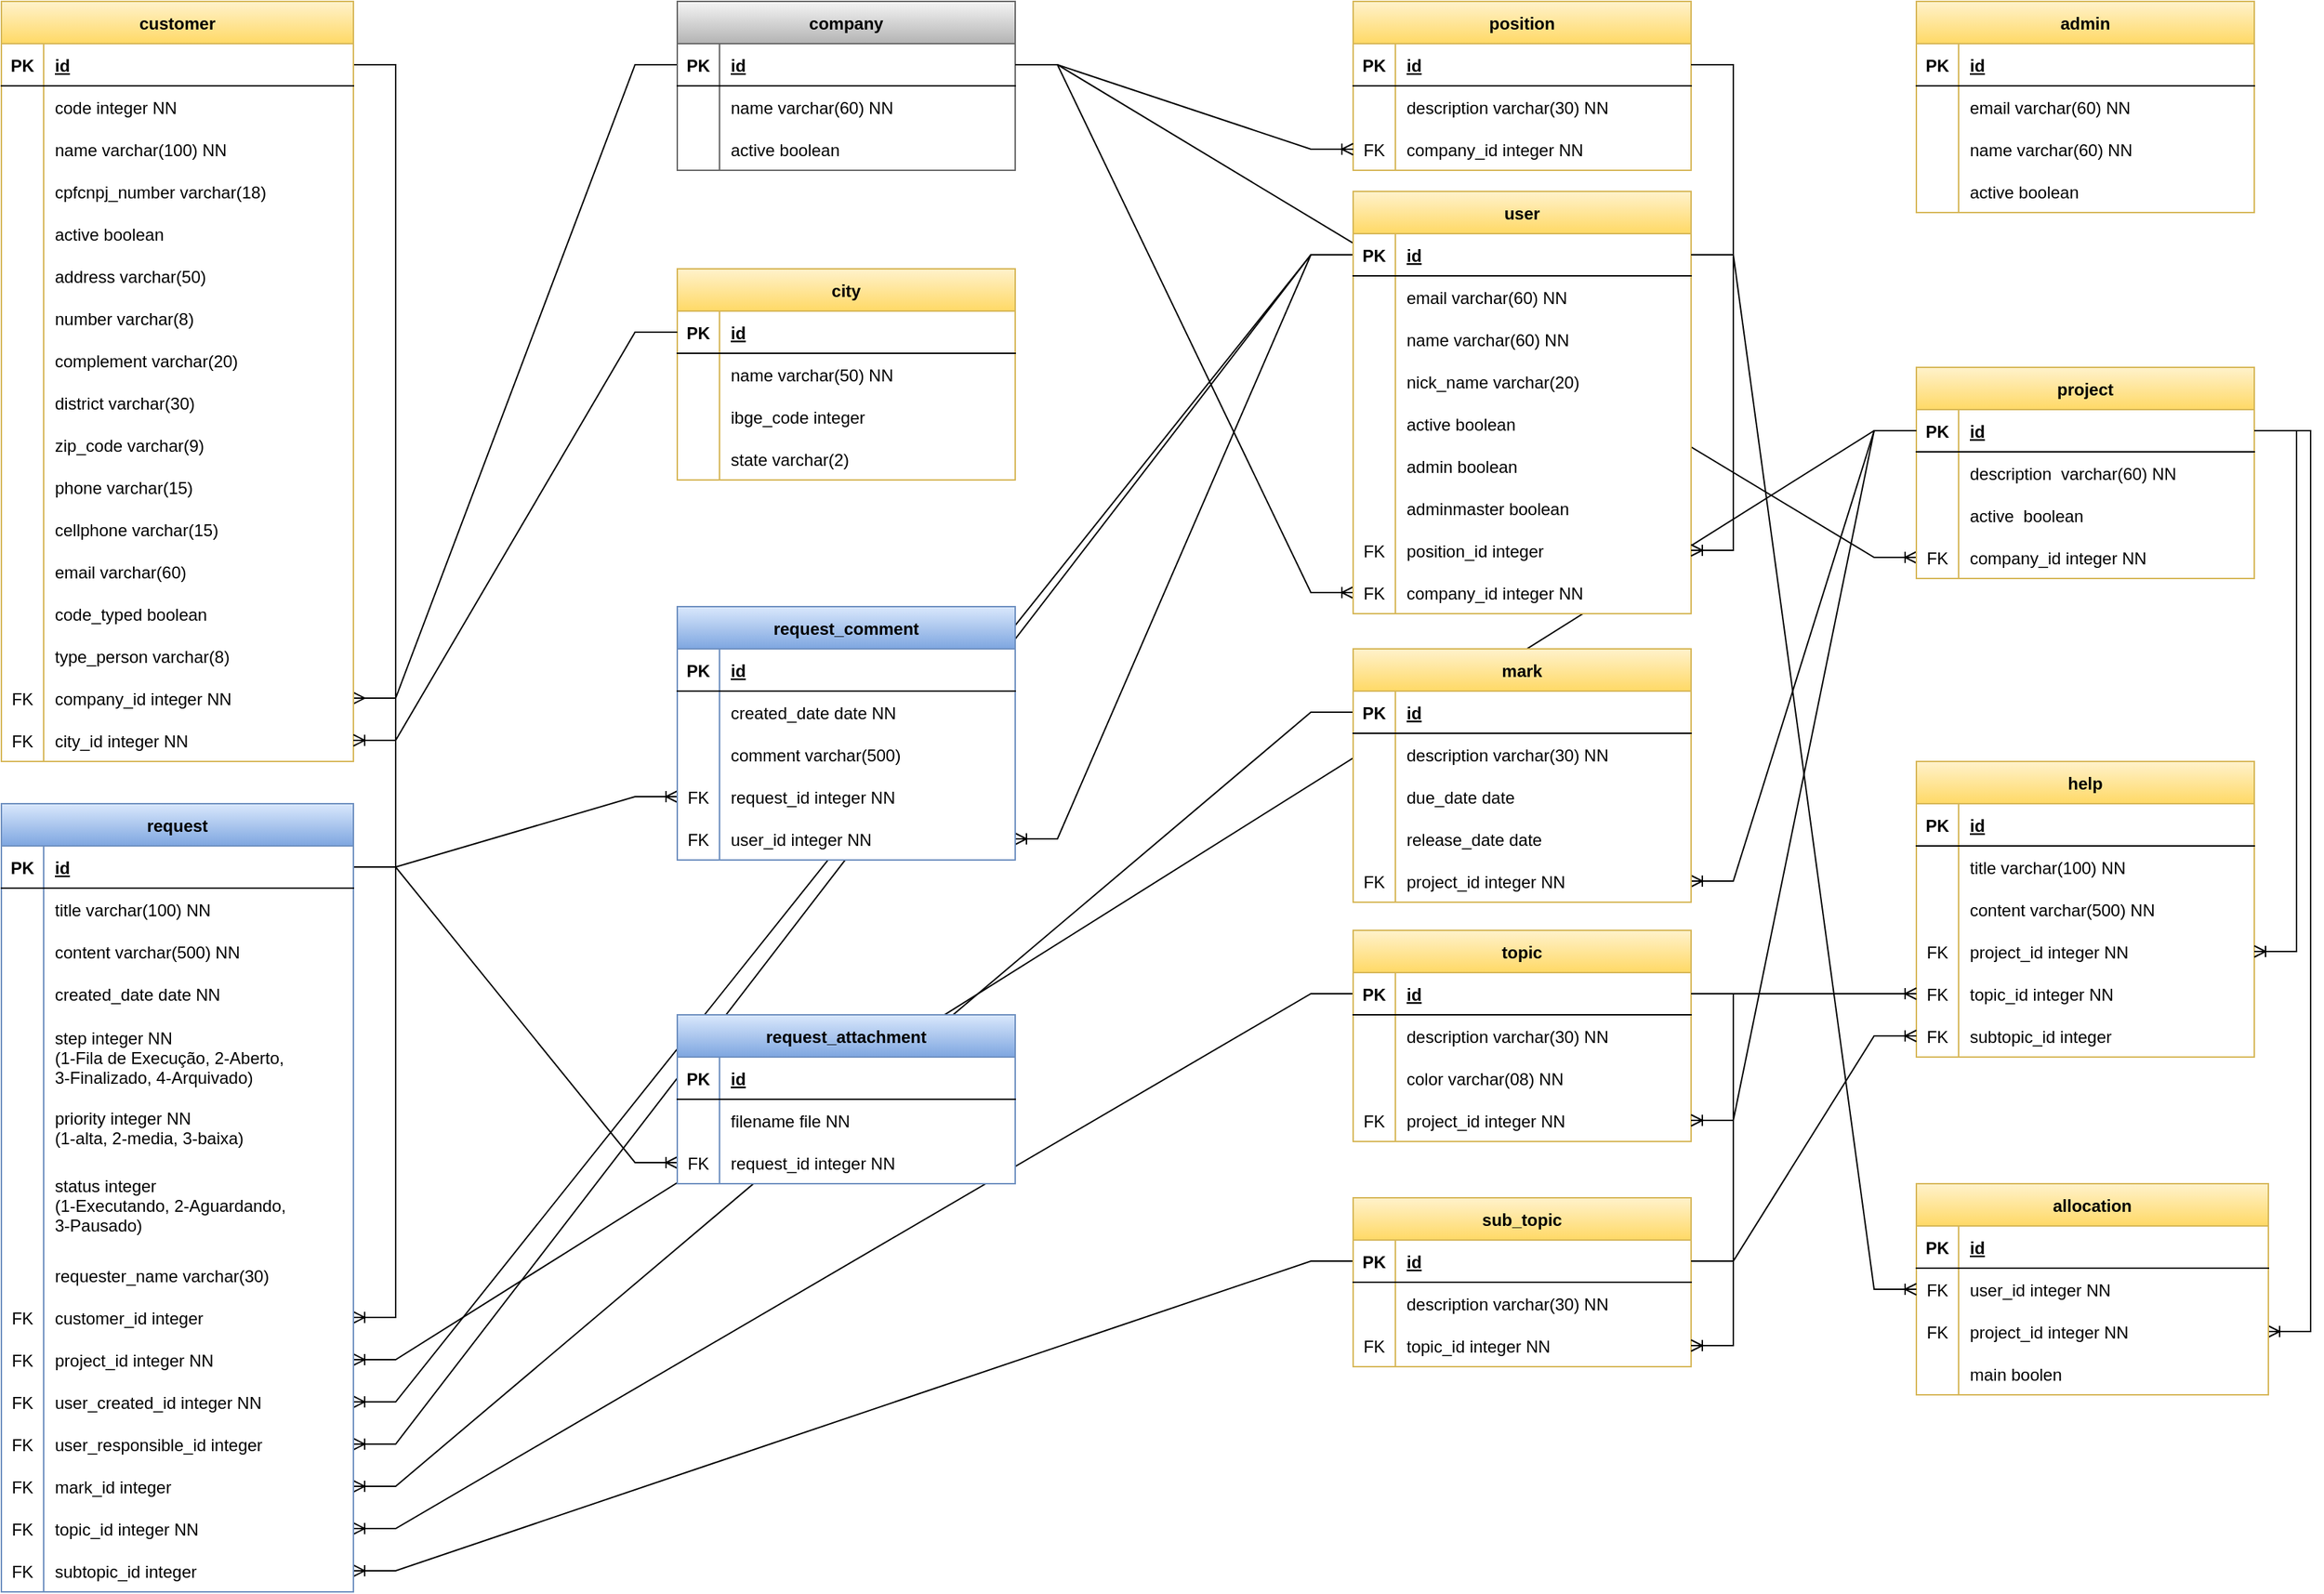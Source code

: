 <mxfile version="19.0.3" type="device"><diagram id="48jDGLFGynrurtgjzZDC" name="Página-1"><mxGraphModel dx="2755" dy="1808" grid="1" gridSize="10" guides="1" tooltips="1" connect="1" arrows="1" fold="1" page="0" pageScale="1" pageWidth="827" pageHeight="1169" math="0" shadow="0"><root><mxCell id="0"/><mxCell id="1" parent="0"/><mxCell id="VItuoHHEgD_OmsAIHU24-21" value="" style="edgeStyle=entityRelationEdgeStyle;fontSize=12;html=1;endArrow=ERoneToMany;rounded=0;" parent="1" source="jGIodiRSeFzlLI2mj8C5-2" target="VItuoHHEgD_OmsAIHU24-15" edge="1"><mxGeometry width="100" height="100" relative="1" as="geometry"><mxPoint x="-10" y="230" as="sourcePoint"/><mxPoint x="90" y="130" as="targetPoint"/></mxGeometry></mxCell><mxCell id="VItuoHHEgD_OmsAIHU24-22" value="" style="edgeStyle=entityRelationEdgeStyle;fontSize=12;html=1;endArrow=ERoneToMany;rounded=0;" parent="1" source="VItuoHHEgD_OmsAIHU24-2" target="VItuoHHEgD_OmsAIHU24-18" edge="1"><mxGeometry width="100" height="100" relative="1" as="geometry"><mxPoint y="480" as="sourcePoint"/><mxPoint x="100" y="380" as="targetPoint"/></mxGeometry></mxCell><mxCell id="dnGLVBcXssQHy4X8kUMQ-29" value="" style="edgeStyle=entityRelationEdgeStyle;fontSize=12;html=1;endArrow=ERoneToMany;rounded=0;" parent="1" source="rdxU-oqGecdPbJ88I2Zp-56" target="Y0yDuHl7B9OCPo7AasoG-29" edge="1"><mxGeometry width="100" height="100" relative="1" as="geometry"><mxPoint x="110" y="-50" as="sourcePoint"/><mxPoint x="210" y="-150" as="targetPoint"/></mxGeometry></mxCell><mxCell id="kNo3UJFU6abcgwJJZSp0-9" value="" style="edgeStyle=entityRelationEdgeStyle;fontSize=12;html=1;endArrow=ERmany;rounded=0;" parent="1" source="5jfKaj0-naakFnAOGAwj-2" target="kNo3UJFU6abcgwJJZSp0-6" edge="1"><mxGeometry width="100" height="100" relative="1" as="geometry"><mxPoint x="-250" y="-310" as="sourcePoint"/><mxPoint x="-150" y="-410" as="targetPoint"/></mxGeometry></mxCell><mxCell id="LvZ3JZNjbpLx5N_JlqPX-21" value="" style="edgeStyle=entityRelationEdgeStyle;fontSize=12;html=1;endArrow=ERoneToMany;rounded=0;" parent="1" source="rdxU-oqGecdPbJ88I2Zp-49" target="oPv4yqcxUcXdrAygCHQf-143" edge="1"><mxGeometry width="100" height="100" relative="1" as="geometry"><mxPoint x="840" y="360" as="sourcePoint"/><mxPoint x="940" y="260" as="targetPoint"/></mxGeometry></mxCell><mxCell id="N_i8NwTgIdM02ER4VH6X-7" value="" style="edgeStyle=entityRelationEdgeStyle;fontSize=12;html=1;endArrow=ERoneToMany;rounded=0;" parent="1" source="rdxU-oqGecdPbJ88I2Zp-56" target="Y0yDuHl7B9OCPo7AasoG-32" edge="1"><mxGeometry width="100" height="100" relative="1" as="geometry"><mxPoint x="180" y="240" as="sourcePoint"/><mxPoint x="280" y="140" as="targetPoint"/></mxGeometry></mxCell><mxCell id="N_i8NwTgIdM02ER4VH6X-5" value="" style="edgeStyle=entityRelationEdgeStyle;fontSize=12;html=1;endArrow=ERoneToMany;rounded=0;" parent="1" source="jGIodiRSeFzlLI2mj8C5-12" target="N_i8NwTgIdM02ER4VH6X-1" edge="1"><mxGeometry width="100" height="100" relative="1" as="geometry"><mxPoint x="-10" y="-90" as="sourcePoint"/><mxPoint x="90" y="-190" as="targetPoint"/></mxGeometry></mxCell><mxCell id="kNo3UJFU6abcgwJJZSp0-13" value="" style="edgeStyle=entityRelationEdgeStyle;fontSize=12;html=1;endArrow=ERoneToMany;rounded=0;" parent="1" source="5jfKaj0-naakFnAOGAwj-2" target="kNo3UJFU6abcgwJJZSp0-10" edge="1"><mxGeometry width="100" height="100" relative="1" as="geometry"><mxPoint x="-400" y="-290" as="sourcePoint"/><mxPoint x="-300" y="-390" as="targetPoint"/></mxGeometry></mxCell><mxCell id="kNo3UJFU6abcgwJJZSp0-5" value="" style="edgeStyle=entityRelationEdgeStyle;fontSize=12;html=1;endArrow=ERoneToMany;rounded=0;" parent="1" source="5jfKaj0-naakFnAOGAwj-2" target="kNo3UJFU6abcgwJJZSp0-2" edge="1"><mxGeometry width="100" height="100" relative="1" as="geometry"><mxPoint x="-360" y="-330" as="sourcePoint"/><mxPoint x="-260" y="-430" as="targetPoint"/></mxGeometry></mxCell><mxCell id="LvZ3JZNjbpLx5N_JlqPX-23" value="" style="edgeStyle=entityRelationEdgeStyle;fontSize=12;html=1;endArrow=ERoneToMany;rounded=0;" parent="1" source="rdxU-oqGecdPbJ88I2Zp-56" target="oPv4yqcxUcXdrAygCHQf-110" edge="1"><mxGeometry width="100" height="100" relative="1" as="geometry"><mxPoint x="920" y="480" as="sourcePoint"/><mxPoint x="1020" y="380" as="targetPoint"/></mxGeometry></mxCell><mxCell id="LvZ3JZNjbpLx5N_JlqPX-15" value="" style="edgeStyle=entityRelationEdgeStyle;fontSize=12;html=1;endArrow=ERoneToMany;rounded=0;" parent="1" source="rdxU-oqGecdPbJ88I2Zp-49" target="jGIodiRSeFzlLI2mj8C5-18" edge="1"><mxGeometry width="100" height="100" relative="1" as="geometry"><mxPoint x="660" y="40" as="sourcePoint"/><mxPoint x="760" y="-60" as="targetPoint"/></mxGeometry></mxCell><mxCell id="LvZ3JZNjbpLx5N_JlqPX-16" value="" style="edgeStyle=entityRelationEdgeStyle;fontSize=12;html=1;endArrow=ERoneToMany;rounded=0;" parent="1" source="rdxU-oqGecdPbJ88I2Zp-49" target="oPv4yqcxUcXdrAygCHQf-61" edge="1"><mxGeometry width="100" height="100" relative="1" as="geometry"><mxPoint x="610" y="40" as="sourcePoint"/><mxPoint x="710" y="-60" as="targetPoint"/></mxGeometry></mxCell><mxCell id="LvZ3JZNjbpLx5N_JlqPX-6" value="" style="edgeStyle=entityRelationEdgeStyle;fontSize=12;html=1;endArrow=ERoneToMany;rounded=0;" parent="1" source="oPv4yqcxUcXdrAygCHQf-2" target="oPv4yqcxUcXdrAygCHQf-91" edge="1"><mxGeometry width="100" height="100" relative="1" as="geometry"><mxPoint x="220" y="580" as="sourcePoint"/><mxPoint x="320" y="480" as="targetPoint"/></mxGeometry></mxCell><mxCell id="LvZ3JZNjbpLx5N_JlqPX-10" value="" style="edgeStyle=entityRelationEdgeStyle;fontSize=12;html=1;endArrow=ERoneToMany;rounded=0;" parent="1" source="oPv4yqcxUcXdrAygCHQf-2" target="oPv4yqcxUcXdrAygCHQf-153" edge="1"><mxGeometry width="100" height="100" relative="1" as="geometry"><mxPoint x="750" y="470" as="sourcePoint"/><mxPoint x="850" y="370" as="targetPoint"/></mxGeometry></mxCell><mxCell id="LvZ3JZNjbpLx5N_JlqPX-12" value="" style="edgeStyle=entityRelationEdgeStyle;fontSize=12;html=1;endArrow=ERoneToMany;rounded=0;" parent="1" source="rdxU-oqGecdPbJ88I2Zp-17" target="oPv4yqcxUcXdrAygCHQf-33" edge="1"><mxGeometry width="100" height="100" relative="1" as="geometry"><mxPoint x="80" y="140" as="sourcePoint"/><mxPoint x="180" y="40" as="targetPoint"/></mxGeometry></mxCell><mxCell id="rdxU-oqGecdPbJ88I2Zp-16" value="customer" style="shape=table;startSize=30;container=1;collapsible=1;childLayout=tableLayout;fixedRows=1;rowLines=0;fontStyle=1;align=center;resizeLast=1;swimlaneFillColor=#FFFFFF;fillColor=#fff2cc;gradientColor=#ffd966;strokeColor=#d6b656;" parent="1" vertex="1"><mxGeometry x="-800" y="-660" width="250" height="540" as="geometry"/></mxCell><mxCell id="rdxU-oqGecdPbJ88I2Zp-17" value="" style="shape=tableRow;horizontal=0;startSize=0;swimlaneHead=0;swimlaneBody=0;fillColor=none;collapsible=0;dropTarget=0;points=[[0,0.5],[1,0.5]];portConstraint=eastwest;top=0;left=0;right=0;bottom=1;" parent="rdxU-oqGecdPbJ88I2Zp-16" vertex="1"><mxGeometry y="30" width="250" height="30" as="geometry"/></mxCell><mxCell id="rdxU-oqGecdPbJ88I2Zp-18" value="PK" style="shape=partialRectangle;connectable=0;fillColor=none;top=0;left=0;bottom=0;right=0;fontStyle=1;overflow=hidden;" parent="rdxU-oqGecdPbJ88I2Zp-17" vertex="1"><mxGeometry width="30" height="30" as="geometry"><mxRectangle width="30" height="30" as="alternateBounds"/></mxGeometry></mxCell><mxCell id="rdxU-oqGecdPbJ88I2Zp-19" value="id" style="shape=partialRectangle;connectable=0;fillColor=none;top=0;left=0;bottom=0;right=0;align=left;spacingLeft=6;fontStyle=5;overflow=hidden;" parent="rdxU-oqGecdPbJ88I2Zp-17" vertex="1"><mxGeometry x="30" width="220" height="30" as="geometry"><mxRectangle width="220" height="30" as="alternateBounds"/></mxGeometry></mxCell><mxCell id="rdxU-oqGecdPbJ88I2Zp-23" value="" style="shape=tableRow;horizontal=0;startSize=0;swimlaneHead=0;swimlaneBody=0;fillColor=none;collapsible=0;dropTarget=0;points=[[0,0.5],[1,0.5]];portConstraint=eastwest;top=0;left=0;right=0;bottom=0;" parent="rdxU-oqGecdPbJ88I2Zp-16" vertex="1"><mxGeometry y="60" width="250" height="30" as="geometry"/></mxCell><mxCell id="rdxU-oqGecdPbJ88I2Zp-24" value="" style="shape=partialRectangle;connectable=0;fillColor=none;top=0;left=0;bottom=0;right=0;editable=1;overflow=hidden;" parent="rdxU-oqGecdPbJ88I2Zp-23" vertex="1"><mxGeometry width="30" height="30" as="geometry"><mxRectangle width="30" height="30" as="alternateBounds"/></mxGeometry></mxCell><mxCell id="rdxU-oqGecdPbJ88I2Zp-25" value="code integer NN" style="shape=partialRectangle;connectable=0;fillColor=none;top=0;left=0;bottom=0;right=0;align=left;spacingLeft=6;overflow=hidden;" parent="rdxU-oqGecdPbJ88I2Zp-23" vertex="1"><mxGeometry x="30" width="220" height="30" as="geometry"><mxRectangle width="220" height="30" as="alternateBounds"/></mxGeometry></mxCell><mxCell id="rdxU-oqGecdPbJ88I2Zp-20" value="" style="shape=tableRow;horizontal=0;startSize=0;swimlaneHead=0;swimlaneBody=0;fillColor=none;collapsible=0;dropTarget=0;points=[[0,0.5],[1,0.5]];portConstraint=eastwest;top=0;left=0;right=0;bottom=0;" parent="rdxU-oqGecdPbJ88I2Zp-16" vertex="1"><mxGeometry y="90" width="250" height="30" as="geometry"/></mxCell><mxCell id="rdxU-oqGecdPbJ88I2Zp-21" value="" style="shape=partialRectangle;connectable=0;fillColor=none;top=0;left=0;bottom=0;right=0;editable=1;overflow=hidden;" parent="rdxU-oqGecdPbJ88I2Zp-20" vertex="1"><mxGeometry width="30" height="30" as="geometry"><mxRectangle width="30" height="30" as="alternateBounds"/></mxGeometry></mxCell><mxCell id="rdxU-oqGecdPbJ88I2Zp-22" value="name varchar(100) NN" style="shape=partialRectangle;connectable=0;fillColor=none;top=0;left=0;bottom=0;right=0;align=left;spacingLeft=6;overflow=hidden;" parent="rdxU-oqGecdPbJ88I2Zp-20" vertex="1"><mxGeometry x="30" width="220" height="30" as="geometry"><mxRectangle width="220" height="30" as="alternateBounds"/></mxGeometry></mxCell><mxCell id="kNo3UJFU6abcgwJJZSp0-56" value="" style="shape=tableRow;horizontal=0;startSize=0;swimlaneHead=0;swimlaneBody=0;fillColor=none;collapsible=0;dropTarget=0;points=[[0,0.5],[1,0.5]];portConstraint=eastwest;top=0;left=0;right=0;bottom=0;" parent="rdxU-oqGecdPbJ88I2Zp-16" vertex="1"><mxGeometry y="120" width="250" height="30" as="geometry"/></mxCell><mxCell id="kNo3UJFU6abcgwJJZSp0-57" value="" style="shape=partialRectangle;connectable=0;fillColor=none;top=0;left=0;bottom=0;right=0;editable=1;overflow=hidden;" parent="kNo3UJFU6abcgwJJZSp0-56" vertex="1"><mxGeometry width="30" height="30" as="geometry"><mxRectangle width="30" height="30" as="alternateBounds"/></mxGeometry></mxCell><mxCell id="kNo3UJFU6abcgwJJZSp0-58" value="cpfcnpj_number varchar(18)" style="shape=partialRectangle;connectable=0;fillColor=none;top=0;left=0;bottom=0;right=0;align=left;spacingLeft=6;overflow=hidden;" parent="kNo3UJFU6abcgwJJZSp0-56" vertex="1"><mxGeometry x="30" width="220" height="30" as="geometry"><mxRectangle width="220" height="30" as="alternateBounds"/></mxGeometry></mxCell><mxCell id="Y0yDuHl7B9OCPo7AasoG-7" value="" style="shape=tableRow;horizontal=0;startSize=0;swimlaneHead=0;swimlaneBody=0;fillColor=none;collapsible=0;dropTarget=0;points=[[0,0.5],[1,0.5]];portConstraint=eastwest;top=0;left=0;right=0;bottom=0;" parent="rdxU-oqGecdPbJ88I2Zp-16" vertex="1"><mxGeometry y="150" width="250" height="30" as="geometry"/></mxCell><mxCell id="Y0yDuHl7B9OCPo7AasoG-8" value="" style="shape=partialRectangle;connectable=0;fillColor=none;top=0;left=0;bottom=0;right=0;editable=1;overflow=hidden;" parent="Y0yDuHl7B9OCPo7AasoG-7" vertex="1"><mxGeometry width="30" height="30" as="geometry"><mxRectangle width="30" height="30" as="alternateBounds"/></mxGeometry></mxCell><mxCell id="Y0yDuHl7B9OCPo7AasoG-9" value="active boolean" style="shape=partialRectangle;connectable=0;fillColor=none;top=0;left=0;bottom=0;right=0;align=left;spacingLeft=6;overflow=hidden;" parent="Y0yDuHl7B9OCPo7AasoG-7" vertex="1"><mxGeometry x="30" width="220" height="30" as="geometry"><mxRectangle width="220" height="30" as="alternateBounds"/></mxGeometry></mxCell><mxCell id="dnGLVBcXssQHy4X8kUMQ-1" value="" style="shape=tableRow;horizontal=0;startSize=0;swimlaneHead=0;swimlaneBody=0;fillColor=none;collapsible=0;dropTarget=0;points=[[0,0.5],[1,0.5]];portConstraint=eastwest;top=0;left=0;right=0;bottom=0;" parent="rdxU-oqGecdPbJ88I2Zp-16" vertex="1"><mxGeometry y="180" width="250" height="30" as="geometry"/></mxCell><mxCell id="dnGLVBcXssQHy4X8kUMQ-2" value="" style="shape=partialRectangle;connectable=0;fillColor=none;top=0;left=0;bottom=0;right=0;editable=1;overflow=hidden;" parent="dnGLVBcXssQHy4X8kUMQ-1" vertex="1"><mxGeometry width="30" height="30" as="geometry"><mxRectangle width="30" height="30" as="alternateBounds"/></mxGeometry></mxCell><mxCell id="dnGLVBcXssQHy4X8kUMQ-3" value="address varchar(50)" style="shape=partialRectangle;connectable=0;fillColor=none;top=0;left=0;bottom=0;right=0;align=left;spacingLeft=6;overflow=hidden;" parent="dnGLVBcXssQHy4X8kUMQ-1" vertex="1"><mxGeometry x="30" width="220" height="30" as="geometry"><mxRectangle width="220" height="30" as="alternateBounds"/></mxGeometry></mxCell><mxCell id="dnGLVBcXssQHy4X8kUMQ-4" value="" style="shape=tableRow;horizontal=0;startSize=0;swimlaneHead=0;swimlaneBody=0;fillColor=none;collapsible=0;dropTarget=0;points=[[0,0.5],[1,0.5]];portConstraint=eastwest;top=0;left=0;right=0;bottom=0;" parent="rdxU-oqGecdPbJ88I2Zp-16" vertex="1"><mxGeometry y="210" width="250" height="30" as="geometry"/></mxCell><mxCell id="dnGLVBcXssQHy4X8kUMQ-5" value="" style="shape=partialRectangle;connectable=0;fillColor=none;top=0;left=0;bottom=0;right=0;editable=1;overflow=hidden;" parent="dnGLVBcXssQHy4X8kUMQ-4" vertex="1"><mxGeometry width="30" height="30" as="geometry"><mxRectangle width="30" height="30" as="alternateBounds"/></mxGeometry></mxCell><mxCell id="dnGLVBcXssQHy4X8kUMQ-6" value="number varchar(8)" style="shape=partialRectangle;connectable=0;fillColor=none;top=0;left=0;bottom=0;right=0;align=left;spacingLeft=6;overflow=hidden;" parent="dnGLVBcXssQHy4X8kUMQ-4" vertex="1"><mxGeometry x="30" width="220" height="30" as="geometry"><mxRectangle width="220" height="30" as="alternateBounds"/></mxGeometry></mxCell><mxCell id="dnGLVBcXssQHy4X8kUMQ-7" value="" style="shape=tableRow;horizontal=0;startSize=0;swimlaneHead=0;swimlaneBody=0;fillColor=none;collapsible=0;dropTarget=0;points=[[0,0.5],[1,0.5]];portConstraint=eastwest;top=0;left=0;right=0;bottom=0;" parent="rdxU-oqGecdPbJ88I2Zp-16" vertex="1"><mxGeometry y="240" width="250" height="30" as="geometry"/></mxCell><mxCell id="dnGLVBcXssQHy4X8kUMQ-8" value="" style="shape=partialRectangle;connectable=0;fillColor=none;top=0;left=0;bottom=0;right=0;editable=1;overflow=hidden;" parent="dnGLVBcXssQHy4X8kUMQ-7" vertex="1"><mxGeometry width="30" height="30" as="geometry"><mxRectangle width="30" height="30" as="alternateBounds"/></mxGeometry></mxCell><mxCell id="dnGLVBcXssQHy4X8kUMQ-9" value="complement varchar(20)" style="shape=partialRectangle;connectable=0;fillColor=none;top=0;left=0;bottom=0;right=0;align=left;spacingLeft=6;overflow=hidden;" parent="dnGLVBcXssQHy4X8kUMQ-7" vertex="1"><mxGeometry x="30" width="220" height="30" as="geometry"><mxRectangle width="220" height="30" as="alternateBounds"/></mxGeometry></mxCell><mxCell id="dnGLVBcXssQHy4X8kUMQ-10" value="" style="shape=tableRow;horizontal=0;startSize=0;swimlaneHead=0;swimlaneBody=0;fillColor=none;collapsible=0;dropTarget=0;points=[[0,0.5],[1,0.5]];portConstraint=eastwest;top=0;left=0;right=0;bottom=0;" parent="rdxU-oqGecdPbJ88I2Zp-16" vertex="1"><mxGeometry y="270" width="250" height="30" as="geometry"/></mxCell><mxCell id="dnGLVBcXssQHy4X8kUMQ-11" value="" style="shape=partialRectangle;connectable=0;fillColor=none;top=0;left=0;bottom=0;right=0;editable=1;overflow=hidden;" parent="dnGLVBcXssQHy4X8kUMQ-10" vertex="1"><mxGeometry width="30" height="30" as="geometry"><mxRectangle width="30" height="30" as="alternateBounds"/></mxGeometry></mxCell><mxCell id="dnGLVBcXssQHy4X8kUMQ-12" value="district varchar(30)" style="shape=partialRectangle;connectable=0;fillColor=none;top=0;left=0;bottom=0;right=0;align=left;spacingLeft=6;overflow=hidden;" parent="dnGLVBcXssQHy4X8kUMQ-10" vertex="1"><mxGeometry x="30" width="220" height="30" as="geometry"><mxRectangle width="220" height="30" as="alternateBounds"/></mxGeometry></mxCell><mxCell id="dnGLVBcXssQHy4X8kUMQ-13" value="" style="shape=tableRow;horizontal=0;startSize=0;swimlaneHead=0;swimlaneBody=0;fillColor=none;collapsible=0;dropTarget=0;points=[[0,0.5],[1,0.5]];portConstraint=eastwest;top=0;left=0;right=0;bottom=0;" parent="rdxU-oqGecdPbJ88I2Zp-16" vertex="1"><mxGeometry y="300" width="250" height="30" as="geometry"/></mxCell><mxCell id="dnGLVBcXssQHy4X8kUMQ-14" value="" style="shape=partialRectangle;connectable=0;fillColor=none;top=0;left=0;bottom=0;right=0;editable=1;overflow=hidden;" parent="dnGLVBcXssQHy4X8kUMQ-13" vertex="1"><mxGeometry width="30" height="30" as="geometry"><mxRectangle width="30" height="30" as="alternateBounds"/></mxGeometry></mxCell><mxCell id="dnGLVBcXssQHy4X8kUMQ-15" value="zip_code varchar(9)" style="shape=partialRectangle;connectable=0;fillColor=none;top=0;left=0;bottom=0;right=0;align=left;spacingLeft=6;overflow=hidden;" parent="dnGLVBcXssQHy4X8kUMQ-13" vertex="1"><mxGeometry x="30" width="220" height="30" as="geometry"><mxRectangle width="220" height="30" as="alternateBounds"/></mxGeometry></mxCell><mxCell id="dnGLVBcXssQHy4X8kUMQ-16" value="" style="shape=tableRow;horizontal=0;startSize=0;swimlaneHead=0;swimlaneBody=0;fillColor=none;collapsible=0;dropTarget=0;points=[[0,0.5],[1,0.5]];portConstraint=eastwest;top=0;left=0;right=0;bottom=0;" parent="rdxU-oqGecdPbJ88I2Zp-16" vertex="1"><mxGeometry y="330" width="250" height="30" as="geometry"/></mxCell><mxCell id="dnGLVBcXssQHy4X8kUMQ-17" value="" style="shape=partialRectangle;connectable=0;fillColor=none;top=0;left=0;bottom=0;right=0;editable=1;overflow=hidden;" parent="dnGLVBcXssQHy4X8kUMQ-16" vertex="1"><mxGeometry width="30" height="30" as="geometry"><mxRectangle width="30" height="30" as="alternateBounds"/></mxGeometry></mxCell><mxCell id="dnGLVBcXssQHy4X8kUMQ-18" value="phone varchar(15)" style="shape=partialRectangle;connectable=0;fillColor=none;top=0;left=0;bottom=0;right=0;align=left;spacingLeft=6;overflow=hidden;" parent="dnGLVBcXssQHy4X8kUMQ-16" vertex="1"><mxGeometry x="30" width="220" height="30" as="geometry"><mxRectangle width="220" height="30" as="alternateBounds"/></mxGeometry></mxCell><mxCell id="dnGLVBcXssQHy4X8kUMQ-19" value="" style="shape=tableRow;horizontal=0;startSize=0;swimlaneHead=0;swimlaneBody=0;fillColor=none;collapsible=0;dropTarget=0;points=[[0,0.5],[1,0.5]];portConstraint=eastwest;top=0;left=0;right=0;bottom=0;" parent="rdxU-oqGecdPbJ88I2Zp-16" vertex="1"><mxGeometry y="360" width="250" height="30" as="geometry"/></mxCell><mxCell id="dnGLVBcXssQHy4X8kUMQ-20" value="" style="shape=partialRectangle;connectable=0;fillColor=none;top=0;left=0;bottom=0;right=0;editable=1;overflow=hidden;" parent="dnGLVBcXssQHy4X8kUMQ-19" vertex="1"><mxGeometry width="30" height="30" as="geometry"><mxRectangle width="30" height="30" as="alternateBounds"/></mxGeometry></mxCell><mxCell id="dnGLVBcXssQHy4X8kUMQ-21" value="cellphone varchar(15)" style="shape=partialRectangle;connectable=0;fillColor=none;top=0;left=0;bottom=0;right=0;align=left;spacingLeft=6;overflow=hidden;" parent="dnGLVBcXssQHy4X8kUMQ-19" vertex="1"><mxGeometry x="30" width="220" height="30" as="geometry"><mxRectangle width="220" height="30" as="alternateBounds"/></mxGeometry></mxCell><mxCell id="dnGLVBcXssQHy4X8kUMQ-22" value="" style="shape=tableRow;horizontal=0;startSize=0;swimlaneHead=0;swimlaneBody=0;fillColor=none;collapsible=0;dropTarget=0;points=[[0,0.5],[1,0.5]];portConstraint=eastwest;top=0;left=0;right=0;bottom=0;" parent="rdxU-oqGecdPbJ88I2Zp-16" vertex="1"><mxGeometry y="390" width="250" height="30" as="geometry"/></mxCell><mxCell id="dnGLVBcXssQHy4X8kUMQ-23" value="" style="shape=partialRectangle;connectable=0;fillColor=none;top=0;left=0;bottom=0;right=0;editable=1;overflow=hidden;" parent="dnGLVBcXssQHy4X8kUMQ-22" vertex="1"><mxGeometry width="30" height="30" as="geometry"><mxRectangle width="30" height="30" as="alternateBounds"/></mxGeometry></mxCell><mxCell id="dnGLVBcXssQHy4X8kUMQ-24" value="email varchar(60)" style="shape=partialRectangle;connectable=0;fillColor=none;top=0;left=0;bottom=0;right=0;align=left;spacingLeft=6;overflow=hidden;" parent="dnGLVBcXssQHy4X8kUMQ-22" vertex="1"><mxGeometry x="30" width="220" height="30" as="geometry"><mxRectangle width="220" height="30" as="alternateBounds"/></mxGeometry></mxCell><mxCell id="dnGLVBcXssQHy4X8kUMQ-25" value="" style="shape=tableRow;horizontal=0;startSize=0;swimlaneHead=0;swimlaneBody=0;fillColor=none;collapsible=0;dropTarget=0;points=[[0,0.5],[1,0.5]];portConstraint=eastwest;top=0;left=0;right=0;bottom=0;" parent="rdxU-oqGecdPbJ88I2Zp-16" vertex="1"><mxGeometry y="420" width="250" height="30" as="geometry"/></mxCell><mxCell id="dnGLVBcXssQHy4X8kUMQ-26" value="" style="shape=partialRectangle;connectable=0;fillColor=none;top=0;left=0;bottom=0;right=0;editable=1;overflow=hidden;" parent="dnGLVBcXssQHy4X8kUMQ-25" vertex="1"><mxGeometry width="30" height="30" as="geometry"><mxRectangle width="30" height="30" as="alternateBounds"/></mxGeometry></mxCell><mxCell id="dnGLVBcXssQHy4X8kUMQ-27" value="code_typed boolean" style="shape=partialRectangle;connectable=0;fillColor=none;top=0;left=0;bottom=0;right=0;align=left;spacingLeft=6;overflow=hidden;" parent="dnGLVBcXssQHy4X8kUMQ-25" vertex="1"><mxGeometry x="30" width="220" height="30" as="geometry"><mxRectangle width="220" height="30" as="alternateBounds"/></mxGeometry></mxCell><mxCell id="U5Rj1C51UV1emO080oU2-1" value="" style="shape=tableRow;horizontal=0;startSize=0;swimlaneHead=0;swimlaneBody=0;fillColor=none;collapsible=0;dropTarget=0;points=[[0,0.5],[1,0.5]];portConstraint=eastwest;top=0;left=0;right=0;bottom=0;" parent="rdxU-oqGecdPbJ88I2Zp-16" vertex="1"><mxGeometry y="450" width="250" height="30" as="geometry"/></mxCell><mxCell id="U5Rj1C51UV1emO080oU2-2" value="" style="shape=partialRectangle;connectable=0;fillColor=none;top=0;left=0;bottom=0;right=0;editable=1;overflow=hidden;" parent="U5Rj1C51UV1emO080oU2-1" vertex="1"><mxGeometry width="30" height="30" as="geometry"><mxRectangle width="30" height="30" as="alternateBounds"/></mxGeometry></mxCell><mxCell id="U5Rj1C51UV1emO080oU2-3" value="type_person varchar(8)" style="shape=partialRectangle;connectable=0;fillColor=none;top=0;left=0;bottom=0;right=0;align=left;spacingLeft=6;overflow=hidden;" parent="U5Rj1C51UV1emO080oU2-1" vertex="1"><mxGeometry x="30" width="220" height="30" as="geometry"><mxRectangle width="220" height="30" as="alternateBounds"/></mxGeometry></mxCell><mxCell id="kNo3UJFU6abcgwJJZSp0-6" value="" style="shape=tableRow;horizontal=0;startSize=0;swimlaneHead=0;swimlaneBody=0;fillColor=none;collapsible=0;dropTarget=0;points=[[0,0.5],[1,0.5]];portConstraint=eastwest;top=0;left=0;right=0;bottom=0;" parent="rdxU-oqGecdPbJ88I2Zp-16" vertex="1"><mxGeometry y="480" width="250" height="30" as="geometry"/></mxCell><mxCell id="kNo3UJFU6abcgwJJZSp0-7" value="FK" style="shape=partialRectangle;connectable=0;fillColor=none;top=0;left=0;bottom=0;right=0;editable=1;overflow=hidden;" parent="kNo3UJFU6abcgwJJZSp0-6" vertex="1"><mxGeometry width="30" height="30" as="geometry"><mxRectangle width="30" height="30" as="alternateBounds"/></mxGeometry></mxCell><mxCell id="kNo3UJFU6abcgwJJZSp0-8" value="company_id integer NN" style="shape=partialRectangle;connectable=0;fillColor=none;top=0;left=0;bottom=0;right=0;align=left;spacingLeft=6;overflow=hidden;" parent="kNo3UJFU6abcgwJJZSp0-6" vertex="1"><mxGeometry x="30" width="220" height="30" as="geometry"><mxRectangle width="220" height="30" as="alternateBounds"/></mxGeometry></mxCell><mxCell id="kNo3UJFU6abcgwJJZSp0-50" value="" style="shape=tableRow;horizontal=0;startSize=0;swimlaneHead=0;swimlaneBody=0;fillColor=none;collapsible=0;dropTarget=0;points=[[0,0.5],[1,0.5]];portConstraint=eastwest;top=0;left=0;right=0;bottom=0;" parent="rdxU-oqGecdPbJ88I2Zp-16" vertex="1"><mxGeometry y="510" width="250" height="30" as="geometry"/></mxCell><mxCell id="kNo3UJFU6abcgwJJZSp0-51" value="FK" style="shape=partialRectangle;connectable=0;fillColor=none;top=0;left=0;bottom=0;right=0;editable=1;overflow=hidden;" parent="kNo3UJFU6abcgwJJZSp0-50" vertex="1"><mxGeometry width="30" height="30" as="geometry"><mxRectangle width="30" height="30" as="alternateBounds"/></mxGeometry></mxCell><mxCell id="kNo3UJFU6abcgwJJZSp0-52" value="city_id integer NN" style="shape=partialRectangle;connectable=0;fillColor=none;top=0;left=0;bottom=0;right=0;align=left;spacingLeft=6;overflow=hidden;" parent="kNo3UJFU6abcgwJJZSp0-50" vertex="1"><mxGeometry x="30" width="220" height="30" as="geometry"><mxRectangle width="220" height="30" as="alternateBounds"/></mxGeometry></mxCell><mxCell id="rdxU-oqGecdPbJ88I2Zp-48" value="project" style="shape=table;startSize=30;container=1;collapsible=1;childLayout=tableLayout;fixedRows=1;rowLines=0;fontStyle=1;align=center;resizeLast=1;swimlaneFillColor=#FFFFFF;fillColor=#fff2cc;gradientColor=#ffd966;strokeColor=#d6b656;" parent="1" vertex="1"><mxGeometry x="560" y="-400" width="240" height="150" as="geometry"/></mxCell><mxCell id="rdxU-oqGecdPbJ88I2Zp-49" value="" style="shape=tableRow;horizontal=0;startSize=0;swimlaneHead=0;swimlaneBody=0;fillColor=none;collapsible=0;dropTarget=0;points=[[0,0.5],[1,0.5]];portConstraint=eastwest;top=0;left=0;right=0;bottom=1;" parent="rdxU-oqGecdPbJ88I2Zp-48" vertex="1"><mxGeometry y="30" width="240" height="30" as="geometry"/></mxCell><mxCell id="rdxU-oqGecdPbJ88I2Zp-50" value="PK" style="shape=partialRectangle;connectable=0;fillColor=none;top=0;left=0;bottom=0;right=0;fontStyle=1;overflow=hidden;" parent="rdxU-oqGecdPbJ88I2Zp-49" vertex="1"><mxGeometry width="30" height="30" as="geometry"><mxRectangle width="30" height="30" as="alternateBounds"/></mxGeometry></mxCell><mxCell id="rdxU-oqGecdPbJ88I2Zp-51" value="id" style="shape=partialRectangle;connectable=0;fillColor=none;top=0;left=0;bottom=0;right=0;align=left;spacingLeft=6;fontStyle=5;overflow=hidden;" parent="rdxU-oqGecdPbJ88I2Zp-49" vertex="1"><mxGeometry x="30" width="210" height="30" as="geometry"><mxRectangle width="210" height="30" as="alternateBounds"/></mxGeometry></mxCell><mxCell id="rdxU-oqGecdPbJ88I2Zp-52" value="" style="shape=tableRow;horizontal=0;startSize=0;swimlaneHead=0;swimlaneBody=0;fillColor=none;collapsible=0;dropTarget=0;points=[[0,0.5],[1,0.5]];portConstraint=eastwest;top=0;left=0;right=0;bottom=0;" parent="rdxU-oqGecdPbJ88I2Zp-48" vertex="1"><mxGeometry y="60" width="240" height="30" as="geometry"/></mxCell><mxCell id="rdxU-oqGecdPbJ88I2Zp-53" value="" style="shape=partialRectangle;connectable=0;fillColor=none;top=0;left=0;bottom=0;right=0;editable=1;overflow=hidden;" parent="rdxU-oqGecdPbJ88I2Zp-52" vertex="1"><mxGeometry width="30" height="30" as="geometry"><mxRectangle width="30" height="30" as="alternateBounds"/></mxGeometry></mxCell><mxCell id="rdxU-oqGecdPbJ88I2Zp-54" value="description  varchar(60) NN" style="shape=partialRectangle;connectable=0;fillColor=none;top=0;left=0;bottom=0;right=0;align=left;spacingLeft=6;overflow=hidden;" parent="rdxU-oqGecdPbJ88I2Zp-52" vertex="1"><mxGeometry x="30" width="210" height="30" as="geometry"><mxRectangle width="210" height="30" as="alternateBounds"/></mxGeometry></mxCell><mxCell id="iImaRHWoYY8YLleA-zaF-18" value="" style="shape=tableRow;horizontal=0;startSize=0;swimlaneHead=0;swimlaneBody=0;fillColor=none;collapsible=0;dropTarget=0;points=[[0,0.5],[1,0.5]];portConstraint=eastwest;top=0;left=0;right=0;bottom=0;" parent="rdxU-oqGecdPbJ88I2Zp-48" vertex="1"><mxGeometry y="90" width="240" height="30" as="geometry"/></mxCell><mxCell id="iImaRHWoYY8YLleA-zaF-19" value="" style="shape=partialRectangle;connectable=0;fillColor=none;top=0;left=0;bottom=0;right=0;editable=1;overflow=hidden;" parent="iImaRHWoYY8YLleA-zaF-18" vertex="1"><mxGeometry width="30" height="30" as="geometry"><mxRectangle width="30" height="30" as="alternateBounds"/></mxGeometry></mxCell><mxCell id="iImaRHWoYY8YLleA-zaF-20" value="active  boolean" style="shape=partialRectangle;connectable=0;fillColor=none;top=0;left=0;bottom=0;right=0;align=left;spacingLeft=6;overflow=hidden;" parent="iImaRHWoYY8YLleA-zaF-18" vertex="1"><mxGeometry x="30" width="210" height="30" as="geometry"><mxRectangle width="210" height="30" as="alternateBounds"/></mxGeometry></mxCell><mxCell id="kNo3UJFU6abcgwJJZSp0-10" value="" style="shape=tableRow;horizontal=0;startSize=0;swimlaneHead=0;swimlaneBody=0;fillColor=none;collapsible=0;dropTarget=0;points=[[0,0.5],[1,0.5]];portConstraint=eastwest;top=0;left=0;right=0;bottom=0;" parent="rdxU-oqGecdPbJ88I2Zp-48" vertex="1"><mxGeometry y="120" width="240" height="30" as="geometry"/></mxCell><mxCell id="kNo3UJFU6abcgwJJZSp0-11" value="FK" style="shape=partialRectangle;connectable=0;fillColor=none;top=0;left=0;bottom=0;right=0;editable=1;overflow=hidden;" parent="kNo3UJFU6abcgwJJZSp0-10" vertex="1"><mxGeometry width="30" height="30" as="geometry"><mxRectangle width="30" height="30" as="alternateBounds"/></mxGeometry></mxCell><mxCell id="kNo3UJFU6abcgwJJZSp0-12" value="company_id integer NN" style="shape=partialRectangle;connectable=0;fillColor=none;top=0;left=0;bottom=0;right=0;align=left;spacingLeft=6;overflow=hidden;" parent="kNo3UJFU6abcgwJJZSp0-10" vertex="1"><mxGeometry x="30" width="210" height="30" as="geometry"><mxRectangle width="210" height="30" as="alternateBounds"/></mxGeometry></mxCell><mxCell id="rdxU-oqGecdPbJ88I2Zp-55" value="user" style="shape=table;startSize=30;container=1;collapsible=1;childLayout=tableLayout;fixedRows=1;rowLines=0;fontStyle=1;align=center;resizeLast=1;swimlaneFillColor=#FFFFFF;fillColor=#fff2cc;gradientColor=#ffd966;strokeColor=#d6b656;" parent="1" vertex="1"><mxGeometry x="160" y="-525" width="240" height="300" as="geometry"/></mxCell><mxCell id="rdxU-oqGecdPbJ88I2Zp-56" value="" style="shape=tableRow;horizontal=0;startSize=0;swimlaneHead=0;swimlaneBody=0;fillColor=none;collapsible=0;dropTarget=0;points=[[0,0.5],[1,0.5]];portConstraint=eastwest;top=0;left=0;right=0;bottom=1;" parent="rdxU-oqGecdPbJ88I2Zp-55" vertex="1"><mxGeometry y="30" width="240" height="30" as="geometry"/></mxCell><mxCell id="rdxU-oqGecdPbJ88I2Zp-57" value="PK" style="shape=partialRectangle;connectable=0;fillColor=none;top=0;left=0;bottom=0;right=0;fontStyle=1;overflow=hidden;" parent="rdxU-oqGecdPbJ88I2Zp-56" vertex="1"><mxGeometry width="30" height="30" as="geometry"><mxRectangle width="30" height="30" as="alternateBounds"/></mxGeometry></mxCell><mxCell id="rdxU-oqGecdPbJ88I2Zp-58" value="id" style="shape=partialRectangle;connectable=0;fillColor=none;top=0;left=0;bottom=0;right=0;align=left;spacingLeft=6;fontStyle=5;overflow=hidden;" parent="rdxU-oqGecdPbJ88I2Zp-56" vertex="1"><mxGeometry x="30" width="210" height="30" as="geometry"><mxRectangle width="210" height="30" as="alternateBounds"/></mxGeometry></mxCell><mxCell id="rdxU-oqGecdPbJ88I2Zp-59" value="" style="shape=tableRow;horizontal=0;startSize=0;swimlaneHead=0;swimlaneBody=0;fillColor=none;collapsible=0;dropTarget=0;points=[[0,0.5],[1,0.5]];portConstraint=eastwest;top=0;left=0;right=0;bottom=0;" parent="rdxU-oqGecdPbJ88I2Zp-55" vertex="1"><mxGeometry y="60" width="240" height="30" as="geometry"/></mxCell><mxCell id="rdxU-oqGecdPbJ88I2Zp-60" value="" style="shape=partialRectangle;connectable=0;fillColor=none;top=0;left=0;bottom=0;right=0;editable=1;overflow=hidden;" parent="rdxU-oqGecdPbJ88I2Zp-59" vertex="1"><mxGeometry width="30" height="30" as="geometry"><mxRectangle width="30" height="30" as="alternateBounds"/></mxGeometry></mxCell><mxCell id="rdxU-oqGecdPbJ88I2Zp-61" value="email varchar(60) NN" style="shape=partialRectangle;connectable=0;fillColor=none;top=0;left=0;bottom=0;right=0;align=left;spacingLeft=6;overflow=hidden;" parent="rdxU-oqGecdPbJ88I2Zp-59" vertex="1"><mxGeometry x="30" width="210" height="30" as="geometry"><mxRectangle width="210" height="30" as="alternateBounds"/></mxGeometry></mxCell><mxCell id="Y0yDuHl7B9OCPo7AasoG-21" value="" style="shape=tableRow;horizontal=0;startSize=0;swimlaneHead=0;swimlaneBody=0;fillColor=none;collapsible=0;dropTarget=0;points=[[0,0.5],[1,0.5]];portConstraint=eastwest;top=0;left=0;right=0;bottom=0;" parent="rdxU-oqGecdPbJ88I2Zp-55" vertex="1"><mxGeometry y="90" width="240" height="30" as="geometry"/></mxCell><mxCell id="Y0yDuHl7B9OCPo7AasoG-22" value="" style="shape=partialRectangle;connectable=0;fillColor=none;top=0;left=0;bottom=0;right=0;editable=1;overflow=hidden;" parent="Y0yDuHl7B9OCPo7AasoG-21" vertex="1"><mxGeometry width="30" height="30" as="geometry"><mxRectangle width="30" height="30" as="alternateBounds"/></mxGeometry></mxCell><mxCell id="Y0yDuHl7B9OCPo7AasoG-23" value="name varchar(60) NN" style="shape=partialRectangle;connectable=0;fillColor=none;top=0;left=0;bottom=0;right=0;align=left;spacingLeft=6;overflow=hidden;" parent="Y0yDuHl7B9OCPo7AasoG-21" vertex="1"><mxGeometry x="30" width="210" height="30" as="geometry"><mxRectangle width="210" height="30" as="alternateBounds"/></mxGeometry></mxCell><mxCell id="sD2wzvltLG5JylmE22DS-1" value="" style="shape=tableRow;horizontal=0;startSize=0;swimlaneHead=0;swimlaneBody=0;fillColor=none;collapsible=0;dropTarget=0;points=[[0,0.5],[1,0.5]];portConstraint=eastwest;top=0;left=0;right=0;bottom=0;" parent="rdxU-oqGecdPbJ88I2Zp-55" vertex="1"><mxGeometry y="120" width="240" height="30" as="geometry"/></mxCell><mxCell id="sD2wzvltLG5JylmE22DS-2" value="" style="shape=partialRectangle;connectable=0;fillColor=none;top=0;left=0;bottom=0;right=0;editable=1;overflow=hidden;" parent="sD2wzvltLG5JylmE22DS-1" vertex="1"><mxGeometry width="30" height="30" as="geometry"><mxRectangle width="30" height="30" as="alternateBounds"/></mxGeometry></mxCell><mxCell id="sD2wzvltLG5JylmE22DS-3" value="nick_name varchar(20) " style="shape=partialRectangle;connectable=0;fillColor=none;top=0;left=0;bottom=0;right=0;align=left;spacingLeft=6;overflow=hidden;" parent="sD2wzvltLG5JylmE22DS-1" vertex="1"><mxGeometry x="30" width="210" height="30" as="geometry"><mxRectangle width="210" height="30" as="alternateBounds"/></mxGeometry></mxCell><mxCell id="Y0yDuHl7B9OCPo7AasoG-4" value="" style="shape=tableRow;horizontal=0;startSize=0;swimlaneHead=0;swimlaneBody=0;fillColor=none;collapsible=0;dropTarget=0;points=[[0,0.5],[1,0.5]];portConstraint=eastwest;top=0;left=0;right=0;bottom=0;" parent="rdxU-oqGecdPbJ88I2Zp-55" vertex="1"><mxGeometry y="150" width="240" height="30" as="geometry"/></mxCell><mxCell id="Y0yDuHl7B9OCPo7AasoG-5" value="" style="shape=partialRectangle;connectable=0;fillColor=none;top=0;left=0;bottom=0;right=0;editable=1;overflow=hidden;" parent="Y0yDuHl7B9OCPo7AasoG-4" vertex="1"><mxGeometry width="30" height="30" as="geometry"><mxRectangle width="30" height="30" as="alternateBounds"/></mxGeometry></mxCell><mxCell id="Y0yDuHl7B9OCPo7AasoG-6" value="active boolean" style="shape=partialRectangle;connectable=0;fillColor=none;top=0;left=0;bottom=0;right=0;align=left;spacingLeft=6;overflow=hidden;" parent="Y0yDuHl7B9OCPo7AasoG-4" vertex="1"><mxGeometry x="30" width="210" height="30" as="geometry"><mxRectangle width="210" height="30" as="alternateBounds"/></mxGeometry></mxCell><mxCell id="kNo3UJFU6abcgwJJZSp0-62" value="" style="shape=tableRow;horizontal=0;startSize=0;swimlaneHead=0;swimlaneBody=0;fillColor=none;collapsible=0;dropTarget=0;points=[[0,0.5],[1,0.5]];portConstraint=eastwest;top=0;left=0;right=0;bottom=0;" parent="rdxU-oqGecdPbJ88I2Zp-55" vertex="1"><mxGeometry y="180" width="240" height="30" as="geometry"/></mxCell><mxCell id="kNo3UJFU6abcgwJJZSp0-63" value="" style="shape=partialRectangle;connectable=0;fillColor=none;top=0;left=0;bottom=0;right=0;editable=1;overflow=hidden;" parent="kNo3UJFU6abcgwJJZSp0-62" vertex="1"><mxGeometry width="30" height="30" as="geometry"><mxRectangle width="30" height="30" as="alternateBounds"/></mxGeometry></mxCell><mxCell id="kNo3UJFU6abcgwJJZSp0-64" value="admin boolean" style="shape=partialRectangle;connectable=0;fillColor=none;top=0;left=0;bottom=0;right=0;align=left;spacingLeft=6;overflow=hidden;" parent="kNo3UJFU6abcgwJJZSp0-62" vertex="1"><mxGeometry x="30" width="210" height="30" as="geometry"><mxRectangle width="210" height="30" as="alternateBounds"/></mxGeometry></mxCell><mxCell id="lCLuzrOGlpyXQ0eU_cEv-4" value="" style="shape=tableRow;horizontal=0;startSize=0;swimlaneHead=0;swimlaneBody=0;fillColor=none;collapsible=0;dropTarget=0;points=[[0,0.5],[1,0.5]];portConstraint=eastwest;top=0;left=0;right=0;bottom=0;" parent="rdxU-oqGecdPbJ88I2Zp-55" vertex="1"><mxGeometry y="210" width="240" height="30" as="geometry"/></mxCell><mxCell id="lCLuzrOGlpyXQ0eU_cEv-5" value="" style="shape=partialRectangle;connectable=0;fillColor=none;top=0;left=0;bottom=0;right=0;editable=1;overflow=hidden;" parent="lCLuzrOGlpyXQ0eU_cEv-4" vertex="1"><mxGeometry width="30" height="30" as="geometry"><mxRectangle width="30" height="30" as="alternateBounds"/></mxGeometry></mxCell><mxCell id="lCLuzrOGlpyXQ0eU_cEv-6" value="adminmaster boolean" style="shape=partialRectangle;connectable=0;fillColor=none;top=0;left=0;bottom=0;right=0;align=left;spacingLeft=6;overflow=hidden;" parent="lCLuzrOGlpyXQ0eU_cEv-4" vertex="1"><mxGeometry x="30" width="210" height="30" as="geometry"><mxRectangle width="210" height="30" as="alternateBounds"/></mxGeometry></mxCell><mxCell id="iImaRHWoYY8YLleA-zaF-14" value="" style="shape=tableRow;horizontal=0;startSize=0;swimlaneHead=0;swimlaneBody=0;fillColor=none;collapsible=0;dropTarget=0;points=[[0,0.5],[1,0.5]];portConstraint=eastwest;top=0;left=0;right=0;bottom=0;" parent="rdxU-oqGecdPbJ88I2Zp-55" vertex="1"><mxGeometry y="240" width="240" height="30" as="geometry"/></mxCell><mxCell id="iImaRHWoYY8YLleA-zaF-15" value="FK" style="shape=partialRectangle;connectable=0;fillColor=none;top=0;left=0;bottom=0;right=0;editable=1;overflow=hidden;" parent="iImaRHWoYY8YLleA-zaF-14" vertex="1"><mxGeometry width="30" height="30" as="geometry"><mxRectangle width="30" height="30" as="alternateBounds"/></mxGeometry></mxCell><mxCell id="iImaRHWoYY8YLleA-zaF-16" value="position_id integer" style="shape=partialRectangle;connectable=0;fillColor=none;top=0;left=0;bottom=0;right=0;align=left;spacingLeft=6;overflow=hidden;" parent="iImaRHWoYY8YLleA-zaF-14" vertex="1"><mxGeometry x="30" width="210" height="30" as="geometry"><mxRectangle width="210" height="30" as="alternateBounds"/></mxGeometry></mxCell><mxCell id="kNo3UJFU6abcgwJJZSp0-2" value="" style="shape=tableRow;horizontal=0;startSize=0;swimlaneHead=0;swimlaneBody=0;fillColor=none;collapsible=0;dropTarget=0;points=[[0,0.5],[1,0.5]];portConstraint=eastwest;top=0;left=0;right=0;bottom=0;" parent="rdxU-oqGecdPbJ88I2Zp-55" vertex="1"><mxGeometry y="270" width="240" height="30" as="geometry"/></mxCell><mxCell id="kNo3UJFU6abcgwJJZSp0-3" value="FK" style="shape=partialRectangle;connectable=0;fillColor=none;top=0;left=0;bottom=0;right=0;editable=1;overflow=hidden;" parent="kNo3UJFU6abcgwJJZSp0-2" vertex="1"><mxGeometry width="30" height="30" as="geometry"><mxRectangle width="30" height="30" as="alternateBounds"/></mxGeometry></mxCell><mxCell id="kNo3UJFU6abcgwJJZSp0-4" value="company_id integer NN" style="shape=partialRectangle;connectable=0;fillColor=none;top=0;left=0;bottom=0;right=0;align=left;spacingLeft=6;overflow=hidden;" parent="kNo3UJFU6abcgwJJZSp0-2" vertex="1"><mxGeometry x="30" width="210" height="30" as="geometry"><mxRectangle width="210" height="30" as="alternateBounds"/></mxGeometry></mxCell><mxCell id="jGIodiRSeFzlLI2mj8C5-1" value="topic" style="shape=table;startSize=30;container=1;collapsible=1;childLayout=tableLayout;fixedRows=1;rowLines=0;fontStyle=1;align=center;resizeLast=1;swimlaneFillColor=#FFFFFF;fillColor=#fff2cc;gradientColor=#ffd966;strokeColor=#d6b656;" parent="1" vertex="1"><mxGeometry x="160" width="240" height="150" as="geometry"/></mxCell><mxCell id="jGIodiRSeFzlLI2mj8C5-2" value="" style="shape=tableRow;horizontal=0;startSize=0;swimlaneHead=0;swimlaneBody=0;fillColor=none;collapsible=0;dropTarget=0;points=[[0,0.5],[1,0.5]];portConstraint=eastwest;top=0;left=0;right=0;bottom=1;" parent="jGIodiRSeFzlLI2mj8C5-1" vertex="1"><mxGeometry y="30" width="240" height="30" as="geometry"/></mxCell><mxCell id="jGIodiRSeFzlLI2mj8C5-3" value="PK" style="shape=partialRectangle;connectable=0;fillColor=none;top=0;left=0;bottom=0;right=0;fontStyle=1;overflow=hidden;" parent="jGIodiRSeFzlLI2mj8C5-2" vertex="1"><mxGeometry width="30" height="30" as="geometry"><mxRectangle width="30" height="30" as="alternateBounds"/></mxGeometry></mxCell><mxCell id="jGIodiRSeFzlLI2mj8C5-4" value="id" style="shape=partialRectangle;connectable=0;fillColor=none;top=0;left=0;bottom=0;right=0;align=left;spacingLeft=6;fontStyle=5;overflow=hidden;" parent="jGIodiRSeFzlLI2mj8C5-2" vertex="1"><mxGeometry x="30" width="210" height="30" as="geometry"><mxRectangle width="210" height="30" as="alternateBounds"/></mxGeometry></mxCell><mxCell id="jGIodiRSeFzlLI2mj8C5-5" value="" style="shape=tableRow;horizontal=0;startSize=0;swimlaneHead=0;swimlaneBody=0;fillColor=none;collapsible=0;dropTarget=0;points=[[0,0.5],[1,0.5]];portConstraint=eastwest;top=0;left=0;right=0;bottom=0;" parent="jGIodiRSeFzlLI2mj8C5-1" vertex="1"><mxGeometry y="60" width="240" height="30" as="geometry"/></mxCell><mxCell id="jGIodiRSeFzlLI2mj8C5-6" value="" style="shape=partialRectangle;connectable=0;fillColor=none;top=0;left=0;bottom=0;right=0;editable=1;overflow=hidden;" parent="jGIodiRSeFzlLI2mj8C5-5" vertex="1"><mxGeometry width="30" height="30" as="geometry"><mxRectangle width="30" height="30" as="alternateBounds"/></mxGeometry></mxCell><mxCell id="jGIodiRSeFzlLI2mj8C5-7" value="description varchar(30) NN" style="shape=partialRectangle;connectable=0;fillColor=none;top=0;left=0;bottom=0;right=0;align=left;spacingLeft=6;overflow=hidden;" parent="jGIodiRSeFzlLI2mj8C5-5" vertex="1"><mxGeometry x="30" width="210" height="30" as="geometry"><mxRectangle width="210" height="30" as="alternateBounds"/></mxGeometry></mxCell><mxCell id="Agn1Iw_UyCVb8N_kLiz4-39" value="" style="shape=tableRow;horizontal=0;startSize=0;swimlaneHead=0;swimlaneBody=0;fillColor=none;collapsible=0;dropTarget=0;points=[[0,0.5],[1,0.5]];portConstraint=eastwest;top=0;left=0;right=0;bottom=0;" parent="jGIodiRSeFzlLI2mj8C5-1" vertex="1"><mxGeometry y="90" width="240" height="30" as="geometry"/></mxCell><mxCell id="Agn1Iw_UyCVb8N_kLiz4-40" value="" style="shape=partialRectangle;connectable=0;fillColor=none;top=0;left=0;bottom=0;right=0;editable=1;overflow=hidden;" parent="Agn1Iw_UyCVb8N_kLiz4-39" vertex="1"><mxGeometry width="30" height="30" as="geometry"><mxRectangle width="30" height="30" as="alternateBounds"/></mxGeometry></mxCell><mxCell id="Agn1Iw_UyCVb8N_kLiz4-41" value="color varchar(08) NN" style="shape=partialRectangle;connectable=0;fillColor=none;top=0;left=0;bottom=0;right=0;align=left;spacingLeft=6;overflow=hidden;" parent="Agn1Iw_UyCVb8N_kLiz4-39" vertex="1"><mxGeometry x="30" width="210" height="30" as="geometry"><mxRectangle width="210" height="30" as="alternateBounds"/></mxGeometry></mxCell><mxCell id="jGIodiRSeFzlLI2mj8C5-8" value="" style="shape=tableRow;horizontal=0;startSize=0;swimlaneHead=0;swimlaneBody=0;fillColor=none;collapsible=0;dropTarget=0;points=[[0,0.5],[1,0.5]];portConstraint=eastwest;top=0;left=0;right=0;bottom=0;" parent="jGIodiRSeFzlLI2mj8C5-1" vertex="1"><mxGeometry y="120" width="240" height="30" as="geometry"/></mxCell><mxCell id="jGIodiRSeFzlLI2mj8C5-9" value="FK" style="shape=partialRectangle;connectable=0;fillColor=none;top=0;left=0;bottom=0;right=0;editable=1;overflow=hidden;" parent="jGIodiRSeFzlLI2mj8C5-8" vertex="1"><mxGeometry width="30" height="30" as="geometry"><mxRectangle width="30" height="30" as="alternateBounds"/></mxGeometry></mxCell><mxCell id="jGIodiRSeFzlLI2mj8C5-10" value="project_id integer NN" style="shape=partialRectangle;connectable=0;fillColor=none;top=0;left=0;bottom=0;right=0;align=left;spacingLeft=6;overflow=hidden;" parent="jGIodiRSeFzlLI2mj8C5-8" vertex="1"><mxGeometry x="30" width="210" height="30" as="geometry"><mxRectangle width="210" height="30" as="alternateBounds"/></mxGeometry></mxCell><mxCell id="jGIodiRSeFzlLI2mj8C5-11" value="mark" style="shape=table;startSize=30;container=1;collapsible=1;childLayout=tableLayout;fixedRows=1;rowLines=0;fontStyle=1;align=center;resizeLast=1;swimlaneFillColor=#FFFFFF;fillColor=#fff2cc;gradientColor=#ffd966;strokeColor=#d6b656;" parent="1" vertex="1"><mxGeometry x="160" y="-200" width="240" height="180" as="geometry"/></mxCell><mxCell id="jGIodiRSeFzlLI2mj8C5-12" value="" style="shape=tableRow;horizontal=0;startSize=0;swimlaneHead=0;swimlaneBody=0;fillColor=none;collapsible=0;dropTarget=0;points=[[0,0.5],[1,0.5]];portConstraint=eastwest;top=0;left=0;right=0;bottom=1;" parent="jGIodiRSeFzlLI2mj8C5-11" vertex="1"><mxGeometry y="30" width="240" height="30" as="geometry"/></mxCell><mxCell id="jGIodiRSeFzlLI2mj8C5-13" value="PK" style="shape=partialRectangle;connectable=0;fillColor=none;top=0;left=0;bottom=0;right=0;fontStyle=1;overflow=hidden;" parent="jGIodiRSeFzlLI2mj8C5-12" vertex="1"><mxGeometry width="30" height="30" as="geometry"><mxRectangle width="30" height="30" as="alternateBounds"/></mxGeometry></mxCell><mxCell id="jGIodiRSeFzlLI2mj8C5-14" value="id" style="shape=partialRectangle;connectable=0;fillColor=none;top=0;left=0;bottom=0;right=0;align=left;spacingLeft=6;fontStyle=5;overflow=hidden;" parent="jGIodiRSeFzlLI2mj8C5-12" vertex="1"><mxGeometry x="30" width="210" height="30" as="geometry"><mxRectangle width="210" height="30" as="alternateBounds"/></mxGeometry></mxCell><mxCell id="jGIodiRSeFzlLI2mj8C5-24" value="" style="shape=tableRow;horizontal=0;startSize=0;swimlaneHead=0;swimlaneBody=0;fillColor=none;collapsible=0;dropTarget=0;points=[[0,0.5],[1,0.5]];portConstraint=eastwest;top=0;left=0;right=0;bottom=0;" parent="jGIodiRSeFzlLI2mj8C5-11" vertex="1"><mxGeometry y="60" width="240" height="30" as="geometry"/></mxCell><mxCell id="jGIodiRSeFzlLI2mj8C5-25" value="" style="shape=partialRectangle;connectable=0;fillColor=none;top=0;left=0;bottom=0;right=0;editable=1;overflow=hidden;" parent="jGIodiRSeFzlLI2mj8C5-24" vertex="1"><mxGeometry width="30" height="30" as="geometry"><mxRectangle width="30" height="30" as="alternateBounds"/></mxGeometry></mxCell><mxCell id="jGIodiRSeFzlLI2mj8C5-26" value="description varchar(30) NN" style="shape=partialRectangle;connectable=0;fillColor=none;top=0;left=0;bottom=0;right=0;align=left;spacingLeft=6;overflow=hidden;" parent="jGIodiRSeFzlLI2mj8C5-24" vertex="1"><mxGeometry x="30" width="210" height="30" as="geometry"><mxRectangle width="210" height="30" as="alternateBounds"/></mxGeometry></mxCell><mxCell id="Y0yDuHl7B9OCPo7AasoG-37" value="" style="shape=tableRow;horizontal=0;startSize=0;swimlaneHead=0;swimlaneBody=0;fillColor=none;collapsible=0;dropTarget=0;points=[[0,0.5],[1,0.5]];portConstraint=eastwest;top=0;left=0;right=0;bottom=0;" parent="jGIodiRSeFzlLI2mj8C5-11" vertex="1"><mxGeometry y="90" width="240" height="30" as="geometry"/></mxCell><mxCell id="Y0yDuHl7B9OCPo7AasoG-38" value="" style="shape=partialRectangle;connectable=0;fillColor=none;top=0;left=0;bottom=0;right=0;editable=1;overflow=hidden;" parent="Y0yDuHl7B9OCPo7AasoG-37" vertex="1"><mxGeometry width="30" height="30" as="geometry"><mxRectangle width="30" height="30" as="alternateBounds"/></mxGeometry></mxCell><mxCell id="Y0yDuHl7B9OCPo7AasoG-39" value="due_date date" style="shape=partialRectangle;connectable=0;fillColor=none;top=0;left=0;bottom=0;right=0;align=left;spacingLeft=6;overflow=hidden;" parent="Y0yDuHl7B9OCPo7AasoG-37" vertex="1"><mxGeometry x="30" width="210" height="30" as="geometry"><mxRectangle width="210" height="30" as="alternateBounds"/></mxGeometry></mxCell><mxCell id="oxFyxYXrN97GPWM9HVrI-1" value="" style="shape=tableRow;horizontal=0;startSize=0;swimlaneHead=0;swimlaneBody=0;fillColor=none;collapsible=0;dropTarget=0;points=[[0,0.5],[1,0.5]];portConstraint=eastwest;top=0;left=0;right=0;bottom=0;" parent="jGIodiRSeFzlLI2mj8C5-11" vertex="1"><mxGeometry y="120" width="240" height="30" as="geometry"/></mxCell><mxCell id="oxFyxYXrN97GPWM9HVrI-2" value="" style="shape=partialRectangle;connectable=0;fillColor=none;top=0;left=0;bottom=0;right=0;editable=1;overflow=hidden;" parent="oxFyxYXrN97GPWM9HVrI-1" vertex="1"><mxGeometry width="30" height="30" as="geometry"><mxRectangle width="30" height="30" as="alternateBounds"/></mxGeometry></mxCell><mxCell id="oxFyxYXrN97GPWM9HVrI-3" value="release_date date" style="shape=partialRectangle;connectable=0;fillColor=none;top=0;left=0;bottom=0;right=0;align=left;spacingLeft=6;overflow=hidden;" parent="oxFyxYXrN97GPWM9HVrI-1" vertex="1"><mxGeometry x="30" width="210" height="30" as="geometry"><mxRectangle width="210" height="30" as="alternateBounds"/></mxGeometry></mxCell><mxCell id="jGIodiRSeFzlLI2mj8C5-18" value="" style="shape=tableRow;horizontal=0;startSize=0;swimlaneHead=0;swimlaneBody=0;fillColor=none;collapsible=0;dropTarget=0;points=[[0,0.5],[1,0.5]];portConstraint=eastwest;top=0;left=0;right=0;bottom=0;" parent="jGIodiRSeFzlLI2mj8C5-11" vertex="1"><mxGeometry y="150" width="240" height="30" as="geometry"/></mxCell><mxCell id="jGIodiRSeFzlLI2mj8C5-19" value="FK" style="shape=partialRectangle;connectable=0;fillColor=none;top=0;left=0;bottom=0;right=0;editable=1;overflow=hidden;" parent="jGIodiRSeFzlLI2mj8C5-18" vertex="1"><mxGeometry width="30" height="30" as="geometry"><mxRectangle width="30" height="30" as="alternateBounds"/></mxGeometry></mxCell><mxCell id="jGIodiRSeFzlLI2mj8C5-20" value="project_id integer NN" style="shape=partialRectangle;connectable=0;fillColor=none;top=0;left=0;bottom=0;right=0;align=left;spacingLeft=6;overflow=hidden;" parent="jGIodiRSeFzlLI2mj8C5-18" vertex="1"><mxGeometry x="30" width="210" height="30" as="geometry"><mxRectangle width="210" height="30" as="alternateBounds"/></mxGeometry></mxCell><mxCell id="oPv4yqcxUcXdrAygCHQf-1" value="request" style="shape=table;startSize=30;container=1;collapsible=1;childLayout=tableLayout;fixedRows=1;rowLines=0;fontStyle=1;align=center;resizeLast=1;swimlaneFillColor=#FFFFFF;fillColor=#dae8fc;strokeColor=#6c8ebf;gradientColor=#7ea6e0;" parent="1" vertex="1"><mxGeometry x="-800" y="-90" width="250" height="560" as="geometry"/></mxCell><mxCell id="oPv4yqcxUcXdrAygCHQf-2" value="" style="shape=tableRow;horizontal=0;startSize=0;swimlaneHead=0;swimlaneBody=0;fillColor=none;collapsible=0;dropTarget=0;points=[[0,0.5],[1,0.5]];portConstraint=eastwest;top=0;left=0;right=0;bottom=1;" parent="oPv4yqcxUcXdrAygCHQf-1" vertex="1"><mxGeometry y="30" width="250" height="30" as="geometry"/></mxCell><mxCell id="oPv4yqcxUcXdrAygCHQf-3" value="PK" style="shape=partialRectangle;connectable=0;fillColor=none;top=0;left=0;bottom=0;right=0;fontStyle=1;overflow=hidden;" parent="oPv4yqcxUcXdrAygCHQf-2" vertex="1"><mxGeometry width="30" height="30" as="geometry"><mxRectangle width="30" height="30" as="alternateBounds"/></mxGeometry></mxCell><mxCell id="oPv4yqcxUcXdrAygCHQf-4" value="id" style="shape=partialRectangle;connectable=0;fillColor=none;top=0;left=0;bottom=0;right=0;align=left;spacingLeft=6;fontStyle=5;overflow=hidden;" parent="oPv4yqcxUcXdrAygCHQf-2" vertex="1"><mxGeometry x="30" width="220" height="30" as="geometry"><mxRectangle width="220" height="30" as="alternateBounds"/></mxGeometry></mxCell><mxCell id="oPv4yqcxUcXdrAygCHQf-18" value="" style="shape=tableRow;horizontal=0;startSize=0;swimlaneHead=0;swimlaneBody=0;fillColor=none;collapsible=0;dropTarget=0;points=[[0,0.5],[1,0.5]];portConstraint=eastwest;top=0;left=0;right=0;bottom=0;" parent="oPv4yqcxUcXdrAygCHQf-1" vertex="1"><mxGeometry y="60" width="250" height="30" as="geometry"/></mxCell><mxCell id="oPv4yqcxUcXdrAygCHQf-19" value="" style="shape=partialRectangle;connectable=0;fillColor=none;top=0;left=0;bottom=0;right=0;editable=1;overflow=hidden;" parent="oPv4yqcxUcXdrAygCHQf-18" vertex="1"><mxGeometry width="30" height="30" as="geometry"><mxRectangle width="30" height="30" as="alternateBounds"/></mxGeometry></mxCell><mxCell id="oPv4yqcxUcXdrAygCHQf-20" value="title varchar(100) NN" style="shape=partialRectangle;connectable=0;fillColor=none;top=0;left=0;bottom=0;right=0;align=left;spacingLeft=6;overflow=hidden;" parent="oPv4yqcxUcXdrAygCHQf-18" vertex="1"><mxGeometry x="30" width="220" height="30" as="geometry"><mxRectangle width="220" height="30" as="alternateBounds"/></mxGeometry></mxCell><mxCell id="oPv4yqcxUcXdrAygCHQf-21" value="" style="shape=tableRow;horizontal=0;startSize=0;swimlaneHead=0;swimlaneBody=0;fillColor=none;collapsible=0;dropTarget=0;points=[[0,0.5],[1,0.5]];portConstraint=eastwest;top=0;left=0;right=0;bottom=0;" parent="oPv4yqcxUcXdrAygCHQf-1" vertex="1"><mxGeometry y="90" width="250" height="30" as="geometry"/></mxCell><mxCell id="oPv4yqcxUcXdrAygCHQf-22" value="" style="shape=partialRectangle;connectable=0;fillColor=none;top=0;left=0;bottom=0;right=0;editable=1;overflow=hidden;" parent="oPv4yqcxUcXdrAygCHQf-21" vertex="1"><mxGeometry width="30" height="30" as="geometry"><mxRectangle width="30" height="30" as="alternateBounds"/></mxGeometry></mxCell><mxCell id="oPv4yqcxUcXdrAygCHQf-23" value="content varchar(500) NN" style="shape=partialRectangle;connectable=0;fillColor=none;top=0;left=0;bottom=0;right=0;align=left;spacingLeft=6;overflow=hidden;" parent="oPv4yqcxUcXdrAygCHQf-21" vertex="1"><mxGeometry x="30" width="220" height="30" as="geometry"><mxRectangle width="220" height="30" as="alternateBounds"/></mxGeometry></mxCell><mxCell id="oPv4yqcxUcXdrAygCHQf-5" value="" style="shape=tableRow;horizontal=0;startSize=0;swimlaneHead=0;swimlaneBody=0;fillColor=none;collapsible=0;dropTarget=0;points=[[0,0.5],[1,0.5]];portConstraint=eastwest;top=0;left=0;right=0;bottom=0;" parent="oPv4yqcxUcXdrAygCHQf-1" vertex="1"><mxGeometry y="120" width="250" height="30" as="geometry"/></mxCell><mxCell id="oPv4yqcxUcXdrAygCHQf-6" value="" style="shape=partialRectangle;connectable=0;fillColor=none;top=0;left=0;bottom=0;right=0;editable=1;overflow=hidden;" parent="oPv4yqcxUcXdrAygCHQf-5" vertex="1"><mxGeometry width="30" height="30" as="geometry"><mxRectangle width="30" height="30" as="alternateBounds"/></mxGeometry></mxCell><mxCell id="oPv4yqcxUcXdrAygCHQf-7" value="created_date date NN" style="shape=partialRectangle;connectable=0;fillColor=none;top=0;left=0;bottom=0;right=0;align=left;spacingLeft=6;overflow=hidden;" parent="oPv4yqcxUcXdrAygCHQf-5" vertex="1"><mxGeometry x="30" width="220" height="30" as="geometry"><mxRectangle width="220" height="30" as="alternateBounds"/></mxGeometry></mxCell><mxCell id="oPv4yqcxUcXdrAygCHQf-30" value="" style="shape=tableRow;horizontal=0;startSize=0;swimlaneHead=0;swimlaneBody=0;fillColor=none;collapsible=0;dropTarget=0;points=[[0,0.5],[1,0.5]];portConstraint=eastwest;top=0;left=0;right=0;bottom=0;" parent="oPv4yqcxUcXdrAygCHQf-1" vertex="1"><mxGeometry y="150" width="250" height="60" as="geometry"/></mxCell><mxCell id="oPv4yqcxUcXdrAygCHQf-31" value="" style="shape=partialRectangle;connectable=0;fillColor=none;top=0;left=0;bottom=0;right=0;editable=1;overflow=hidden;" parent="oPv4yqcxUcXdrAygCHQf-30" vertex="1"><mxGeometry width="30" height="60" as="geometry"><mxRectangle width="30" height="60" as="alternateBounds"/></mxGeometry></mxCell><mxCell id="oPv4yqcxUcXdrAygCHQf-32" value="step integer NN&#10;(1-Fila de Execução, 2-Aberto, &#10;3-Finalizado, 4-Arquivado)" style="shape=partialRectangle;connectable=0;fillColor=none;top=0;left=0;bottom=0;right=0;align=left;spacingLeft=6;overflow=hidden;" parent="oPv4yqcxUcXdrAygCHQf-30" vertex="1"><mxGeometry x="30" width="220" height="60" as="geometry"><mxRectangle width="220" height="60" as="alternateBounds"/></mxGeometry></mxCell><mxCell id="Y0yDuHl7B9OCPo7AasoG-40" value="" style="shape=tableRow;horizontal=0;startSize=0;swimlaneHead=0;swimlaneBody=0;fillColor=none;collapsible=0;dropTarget=0;points=[[0,0.5],[1,0.5]];portConstraint=eastwest;top=0;left=0;right=0;bottom=0;" parent="oPv4yqcxUcXdrAygCHQf-1" vertex="1"><mxGeometry y="210" width="250" height="40" as="geometry"/></mxCell><mxCell id="Y0yDuHl7B9OCPo7AasoG-41" value="" style="shape=partialRectangle;connectable=0;fillColor=none;top=0;left=0;bottom=0;right=0;editable=1;overflow=hidden;" parent="Y0yDuHl7B9OCPo7AasoG-40" vertex="1"><mxGeometry width="30" height="40" as="geometry"><mxRectangle width="30" height="40" as="alternateBounds"/></mxGeometry></mxCell><mxCell id="Y0yDuHl7B9OCPo7AasoG-42" value="priority integer NN&#10;(1-alta, 2-media, 3-baixa)" style="shape=partialRectangle;connectable=0;fillColor=none;top=0;left=0;bottom=0;right=0;align=left;spacingLeft=6;overflow=hidden;" parent="Y0yDuHl7B9OCPo7AasoG-40" vertex="1"><mxGeometry x="30" width="220" height="40" as="geometry"><mxRectangle width="220" height="40" as="alternateBounds"/></mxGeometry></mxCell><mxCell id="oPv4yqcxUcXdrAygCHQf-27" value="" style="shape=tableRow;horizontal=0;startSize=0;swimlaneHead=0;swimlaneBody=0;fillColor=none;collapsible=0;dropTarget=0;points=[[0,0.5],[1,0.5]];portConstraint=eastwest;top=0;left=0;right=0;bottom=0;" parent="oPv4yqcxUcXdrAygCHQf-1" vertex="1"><mxGeometry y="250" width="250" height="70" as="geometry"/></mxCell><mxCell id="oPv4yqcxUcXdrAygCHQf-28" value="" style="shape=partialRectangle;connectable=0;fillColor=none;top=0;left=0;bottom=0;right=0;editable=1;overflow=hidden;" parent="oPv4yqcxUcXdrAygCHQf-27" vertex="1"><mxGeometry width="30" height="70" as="geometry"><mxRectangle width="30" height="70" as="alternateBounds"/></mxGeometry></mxCell><mxCell id="oPv4yqcxUcXdrAygCHQf-29" value="status integer&#10;(1-Executando, 2-Aguardando, &#10;3-Pausado)" style="shape=partialRectangle;connectable=0;fillColor=none;top=0;left=0;bottom=0;right=0;align=left;spacingLeft=6;overflow=hidden;" parent="oPv4yqcxUcXdrAygCHQf-27" vertex="1"><mxGeometry x="30" width="220" height="70" as="geometry"><mxRectangle width="220" height="70" as="alternateBounds"/></mxGeometry></mxCell><mxCell id="oPv4yqcxUcXdrAygCHQf-64" value="" style="shape=tableRow;horizontal=0;startSize=0;swimlaneHead=0;swimlaneBody=0;fillColor=none;collapsible=0;dropTarget=0;points=[[0,0.5],[1,0.5]];portConstraint=eastwest;top=0;left=0;right=0;bottom=0;" parent="oPv4yqcxUcXdrAygCHQf-1" vertex="1"><mxGeometry y="320" width="250" height="30" as="geometry"/></mxCell><mxCell id="oPv4yqcxUcXdrAygCHQf-65" value="" style="shape=partialRectangle;connectable=0;fillColor=none;top=0;left=0;bottom=0;right=0;editable=1;overflow=hidden;" parent="oPv4yqcxUcXdrAygCHQf-64" vertex="1"><mxGeometry width="30" height="30" as="geometry"><mxRectangle width="30" height="30" as="alternateBounds"/></mxGeometry></mxCell><mxCell id="oPv4yqcxUcXdrAygCHQf-66" value="requester_name varchar(30)" style="shape=partialRectangle;connectable=0;fillColor=none;top=0;left=0;bottom=0;right=0;align=left;spacingLeft=6;overflow=hidden;" parent="oPv4yqcxUcXdrAygCHQf-64" vertex="1"><mxGeometry x="30" width="220" height="30" as="geometry"><mxRectangle width="220" height="30" as="alternateBounds"/></mxGeometry></mxCell><mxCell id="oPv4yqcxUcXdrAygCHQf-33" value="" style="shape=tableRow;horizontal=0;startSize=0;swimlaneHead=0;swimlaneBody=0;fillColor=none;collapsible=0;dropTarget=0;points=[[0,0.5],[1,0.5]];portConstraint=eastwest;top=0;left=0;right=0;bottom=0;" parent="oPv4yqcxUcXdrAygCHQf-1" vertex="1"><mxGeometry y="350" width="250" height="30" as="geometry"/></mxCell><mxCell id="oPv4yqcxUcXdrAygCHQf-34" value="FK" style="shape=partialRectangle;connectable=0;fillColor=none;top=0;left=0;bottom=0;right=0;editable=1;overflow=hidden;" parent="oPv4yqcxUcXdrAygCHQf-33" vertex="1"><mxGeometry width="30" height="30" as="geometry"><mxRectangle width="30" height="30" as="alternateBounds"/></mxGeometry></mxCell><mxCell id="oPv4yqcxUcXdrAygCHQf-35" value="customer_id integer" style="shape=partialRectangle;connectable=0;fillColor=none;top=0;left=0;bottom=0;right=0;align=left;spacingLeft=6;overflow=hidden;" parent="oPv4yqcxUcXdrAygCHQf-33" vertex="1"><mxGeometry x="30" width="220" height="30" as="geometry"><mxRectangle width="220" height="30" as="alternateBounds"/></mxGeometry></mxCell><mxCell id="oPv4yqcxUcXdrAygCHQf-61" value="" style="shape=tableRow;horizontal=0;startSize=0;swimlaneHead=0;swimlaneBody=0;fillColor=none;collapsible=0;dropTarget=0;points=[[0,0.5],[1,0.5]];portConstraint=eastwest;top=0;left=0;right=0;bottom=0;" parent="oPv4yqcxUcXdrAygCHQf-1" vertex="1"><mxGeometry y="380" width="250" height="30" as="geometry"/></mxCell><mxCell id="oPv4yqcxUcXdrAygCHQf-62" value="FK" style="shape=partialRectangle;connectable=0;fillColor=none;top=0;left=0;bottom=0;right=0;editable=1;overflow=hidden;" parent="oPv4yqcxUcXdrAygCHQf-61" vertex="1"><mxGeometry width="30" height="30" as="geometry"><mxRectangle width="30" height="30" as="alternateBounds"/></mxGeometry></mxCell><mxCell id="oPv4yqcxUcXdrAygCHQf-63" value="project_id integer NN" style="shape=partialRectangle;connectable=0;fillColor=none;top=0;left=0;bottom=0;right=0;align=left;spacingLeft=6;overflow=hidden;" parent="oPv4yqcxUcXdrAygCHQf-61" vertex="1"><mxGeometry x="30" width="220" height="30" as="geometry"><mxRectangle width="220" height="30" as="alternateBounds"/></mxGeometry></mxCell><mxCell id="Y0yDuHl7B9OCPo7AasoG-29" value="" style="shape=tableRow;horizontal=0;startSize=0;swimlaneHead=0;swimlaneBody=0;fillColor=none;collapsible=0;dropTarget=0;points=[[0,0.5],[1,0.5]];portConstraint=eastwest;top=0;left=0;right=0;bottom=0;" parent="oPv4yqcxUcXdrAygCHQf-1" vertex="1"><mxGeometry y="410" width="250" height="30" as="geometry"/></mxCell><mxCell id="Y0yDuHl7B9OCPo7AasoG-30" value="FK" style="shape=partialRectangle;connectable=0;fillColor=none;top=0;left=0;bottom=0;right=0;editable=1;overflow=hidden;" parent="Y0yDuHl7B9OCPo7AasoG-29" vertex="1"><mxGeometry width="30" height="30" as="geometry"><mxRectangle width="30" height="30" as="alternateBounds"/></mxGeometry></mxCell><mxCell id="Y0yDuHl7B9OCPo7AasoG-31" value="user_created_id integer NN" style="shape=partialRectangle;connectable=0;fillColor=none;top=0;left=0;bottom=0;right=0;align=left;spacingLeft=6;overflow=hidden;" parent="Y0yDuHl7B9OCPo7AasoG-29" vertex="1"><mxGeometry x="30" width="220" height="30" as="geometry"><mxRectangle width="220" height="30" as="alternateBounds"/></mxGeometry></mxCell><mxCell id="Y0yDuHl7B9OCPo7AasoG-32" value="" style="shape=tableRow;horizontal=0;startSize=0;swimlaneHead=0;swimlaneBody=0;fillColor=none;collapsible=0;dropTarget=0;points=[[0,0.5],[1,0.5]];portConstraint=eastwest;top=0;left=0;right=0;bottom=0;" parent="oPv4yqcxUcXdrAygCHQf-1" vertex="1"><mxGeometry y="440" width="250" height="30" as="geometry"/></mxCell><mxCell id="Y0yDuHl7B9OCPo7AasoG-33" value="FK" style="shape=partialRectangle;connectable=0;fillColor=none;top=0;left=0;bottom=0;right=0;editable=1;overflow=hidden;" parent="Y0yDuHl7B9OCPo7AasoG-32" vertex="1"><mxGeometry width="30" height="30" as="geometry"><mxRectangle width="30" height="30" as="alternateBounds"/></mxGeometry></mxCell><mxCell id="Y0yDuHl7B9OCPo7AasoG-34" value="user_responsible_id integer" style="shape=partialRectangle;connectable=0;fillColor=none;top=0;left=0;bottom=0;right=0;align=left;spacingLeft=6;overflow=hidden;" parent="Y0yDuHl7B9OCPo7AasoG-32" vertex="1"><mxGeometry x="30" width="220" height="30" as="geometry"><mxRectangle width="220" height="30" as="alternateBounds"/></mxGeometry></mxCell><mxCell id="N_i8NwTgIdM02ER4VH6X-1" value="" style="shape=tableRow;horizontal=0;startSize=0;swimlaneHead=0;swimlaneBody=0;fillColor=none;collapsible=0;dropTarget=0;points=[[0,0.5],[1,0.5]];portConstraint=eastwest;top=0;left=0;right=0;bottom=0;" parent="oPv4yqcxUcXdrAygCHQf-1" vertex="1"><mxGeometry y="470" width="250" height="30" as="geometry"/></mxCell><mxCell id="N_i8NwTgIdM02ER4VH6X-2" value="FK" style="shape=partialRectangle;connectable=0;fillColor=none;top=0;left=0;bottom=0;right=0;editable=1;overflow=hidden;" parent="N_i8NwTgIdM02ER4VH6X-1" vertex="1"><mxGeometry width="30" height="30" as="geometry"><mxRectangle width="30" height="30" as="alternateBounds"/></mxGeometry></mxCell><mxCell id="N_i8NwTgIdM02ER4VH6X-3" value="mark_id integer" style="shape=partialRectangle;connectable=0;fillColor=none;top=0;left=0;bottom=0;right=0;align=left;spacingLeft=6;overflow=hidden;" parent="N_i8NwTgIdM02ER4VH6X-1" vertex="1"><mxGeometry x="30" width="220" height="30" as="geometry"><mxRectangle width="220" height="30" as="alternateBounds"/></mxGeometry></mxCell><mxCell id="VItuoHHEgD_OmsAIHU24-15" value="" style="shape=tableRow;horizontal=0;startSize=0;swimlaneHead=0;swimlaneBody=0;fillColor=none;collapsible=0;dropTarget=0;points=[[0,0.5],[1,0.5]];portConstraint=eastwest;top=0;left=0;right=0;bottom=0;" parent="oPv4yqcxUcXdrAygCHQf-1" vertex="1"><mxGeometry y="500" width="250" height="30" as="geometry"/></mxCell><mxCell id="VItuoHHEgD_OmsAIHU24-16" value="FK" style="shape=partialRectangle;connectable=0;fillColor=none;top=0;left=0;bottom=0;right=0;editable=1;overflow=hidden;" parent="VItuoHHEgD_OmsAIHU24-15" vertex="1"><mxGeometry width="30" height="30" as="geometry"><mxRectangle width="30" height="30" as="alternateBounds"/></mxGeometry></mxCell><mxCell id="VItuoHHEgD_OmsAIHU24-17" value="topic_id integer NN" style="shape=partialRectangle;connectable=0;fillColor=none;top=0;left=0;bottom=0;right=0;align=left;spacingLeft=6;overflow=hidden;" parent="VItuoHHEgD_OmsAIHU24-15" vertex="1"><mxGeometry x="30" width="220" height="30" as="geometry"><mxRectangle width="220" height="30" as="alternateBounds"/></mxGeometry></mxCell><mxCell id="VItuoHHEgD_OmsAIHU24-18" value="" style="shape=tableRow;horizontal=0;startSize=0;swimlaneHead=0;swimlaneBody=0;fillColor=none;collapsible=0;dropTarget=0;points=[[0,0.5],[1,0.5]];portConstraint=eastwest;top=0;left=0;right=0;bottom=0;" parent="oPv4yqcxUcXdrAygCHQf-1" vertex="1"><mxGeometry y="530" width="250" height="30" as="geometry"/></mxCell><mxCell id="VItuoHHEgD_OmsAIHU24-19" value="FK" style="shape=partialRectangle;connectable=0;fillColor=none;top=0;left=0;bottom=0;right=0;editable=1;overflow=hidden;" parent="VItuoHHEgD_OmsAIHU24-18" vertex="1"><mxGeometry width="30" height="30" as="geometry"><mxRectangle width="30" height="30" as="alternateBounds"/></mxGeometry></mxCell><mxCell id="VItuoHHEgD_OmsAIHU24-20" value="subtopic_id integer" style="shape=partialRectangle;connectable=0;fillColor=none;top=0;left=0;bottom=0;right=0;align=left;spacingLeft=6;overflow=hidden;" parent="VItuoHHEgD_OmsAIHU24-18" vertex="1"><mxGeometry x="30" width="220" height="30" as="geometry"><mxRectangle width="220" height="30" as="alternateBounds"/></mxGeometry></mxCell><mxCell id="oPv4yqcxUcXdrAygCHQf-87" value="request_comment" style="shape=table;startSize=30;container=1;collapsible=1;childLayout=tableLayout;fixedRows=1;rowLines=0;fontStyle=1;align=center;resizeLast=1;swimlaneFillColor=#FFFFFF;fillColor=#dae8fc;strokeColor=#6c8ebf;gradientColor=#7ea6e0;" parent="1" vertex="1"><mxGeometry x="-320" y="-230" width="240" height="180" as="geometry"/></mxCell><mxCell id="oPv4yqcxUcXdrAygCHQf-88" value="" style="shape=tableRow;horizontal=0;startSize=0;swimlaneHead=0;swimlaneBody=0;fillColor=none;collapsible=0;dropTarget=0;points=[[0,0.5],[1,0.5]];portConstraint=eastwest;top=0;left=0;right=0;bottom=1;" parent="oPv4yqcxUcXdrAygCHQf-87" vertex="1"><mxGeometry y="30" width="240" height="30" as="geometry"/></mxCell><mxCell id="oPv4yqcxUcXdrAygCHQf-89" value="PK" style="shape=partialRectangle;connectable=0;fillColor=none;top=0;left=0;bottom=0;right=0;fontStyle=1;overflow=hidden;" parent="oPv4yqcxUcXdrAygCHQf-88" vertex="1"><mxGeometry width="30" height="30" as="geometry"><mxRectangle width="30" height="30" as="alternateBounds"/></mxGeometry></mxCell><mxCell id="oPv4yqcxUcXdrAygCHQf-90" value="id" style="shape=partialRectangle;connectable=0;fillColor=none;top=0;left=0;bottom=0;right=0;align=left;spacingLeft=6;fontStyle=5;overflow=hidden;" parent="oPv4yqcxUcXdrAygCHQf-88" vertex="1"><mxGeometry x="30" width="210" height="30" as="geometry"><mxRectangle width="210" height="30" as="alternateBounds"/></mxGeometry></mxCell><mxCell id="oPv4yqcxUcXdrAygCHQf-97" value="" style="shape=tableRow;horizontal=0;startSize=0;swimlaneHead=0;swimlaneBody=0;fillColor=none;collapsible=0;dropTarget=0;points=[[0,0.5],[1,0.5]];portConstraint=eastwest;top=0;left=0;right=0;bottom=0;" parent="oPv4yqcxUcXdrAygCHQf-87" vertex="1"><mxGeometry y="60" width="240" height="30" as="geometry"/></mxCell><mxCell id="oPv4yqcxUcXdrAygCHQf-98" value="" style="shape=partialRectangle;connectable=0;fillColor=none;top=0;left=0;bottom=0;right=0;editable=1;overflow=hidden;" parent="oPv4yqcxUcXdrAygCHQf-97" vertex="1"><mxGeometry width="30" height="30" as="geometry"><mxRectangle width="30" height="30" as="alternateBounds"/></mxGeometry></mxCell><mxCell id="oPv4yqcxUcXdrAygCHQf-99" value="created_date date NN" style="shape=partialRectangle;connectable=0;fillColor=none;top=0;left=0;bottom=0;right=0;align=left;spacingLeft=6;overflow=hidden;" parent="oPv4yqcxUcXdrAygCHQf-97" vertex="1"><mxGeometry x="30" width="210" height="30" as="geometry"><mxRectangle width="210" height="30" as="alternateBounds"/></mxGeometry></mxCell><mxCell id="oPv4yqcxUcXdrAygCHQf-100" value="" style="shape=tableRow;horizontal=0;startSize=0;swimlaneHead=0;swimlaneBody=0;fillColor=none;collapsible=0;dropTarget=0;points=[[0,0.5],[1,0.5]];portConstraint=eastwest;top=0;left=0;right=0;bottom=0;" parent="oPv4yqcxUcXdrAygCHQf-87" vertex="1"><mxGeometry y="90" width="240" height="30" as="geometry"/></mxCell><mxCell id="oPv4yqcxUcXdrAygCHQf-101" value="" style="shape=partialRectangle;connectable=0;fillColor=none;top=0;left=0;bottom=0;right=0;editable=1;overflow=hidden;" parent="oPv4yqcxUcXdrAygCHQf-100" vertex="1"><mxGeometry width="30" height="30" as="geometry"><mxRectangle width="30" height="30" as="alternateBounds"/></mxGeometry></mxCell><mxCell id="oPv4yqcxUcXdrAygCHQf-102" value="comment varchar(500)" style="shape=partialRectangle;connectable=0;fillColor=none;top=0;left=0;bottom=0;right=0;align=left;spacingLeft=6;overflow=hidden;" parent="oPv4yqcxUcXdrAygCHQf-100" vertex="1"><mxGeometry x="30" width="210" height="30" as="geometry"><mxRectangle width="210" height="30" as="alternateBounds"/></mxGeometry></mxCell><mxCell id="oPv4yqcxUcXdrAygCHQf-91" value="" style="shape=tableRow;horizontal=0;startSize=0;swimlaneHead=0;swimlaneBody=0;fillColor=none;collapsible=0;dropTarget=0;points=[[0,0.5],[1,0.5]];portConstraint=eastwest;top=0;left=0;right=0;bottom=0;" parent="oPv4yqcxUcXdrAygCHQf-87" vertex="1"><mxGeometry y="120" width="240" height="30" as="geometry"/></mxCell><mxCell id="oPv4yqcxUcXdrAygCHQf-92" value="FK" style="shape=partialRectangle;connectable=0;fillColor=none;top=0;left=0;bottom=0;right=0;editable=1;overflow=hidden;" parent="oPv4yqcxUcXdrAygCHQf-91" vertex="1"><mxGeometry width="30" height="30" as="geometry"><mxRectangle width="30" height="30" as="alternateBounds"/></mxGeometry></mxCell><mxCell id="oPv4yqcxUcXdrAygCHQf-93" value="request_id integer NN" style="shape=partialRectangle;connectable=0;fillColor=none;top=0;left=0;bottom=0;right=0;align=left;spacingLeft=6;overflow=hidden;" parent="oPv4yqcxUcXdrAygCHQf-91" vertex="1"><mxGeometry x="30" width="210" height="30" as="geometry"><mxRectangle width="210" height="30" as="alternateBounds"/></mxGeometry></mxCell><mxCell id="oPv4yqcxUcXdrAygCHQf-110" value="" style="shape=tableRow;horizontal=0;startSize=0;swimlaneHead=0;swimlaneBody=0;fillColor=none;collapsible=0;dropTarget=0;points=[[0,0.5],[1,0.5]];portConstraint=eastwest;top=0;left=0;right=0;bottom=0;" parent="oPv4yqcxUcXdrAygCHQf-87" vertex="1"><mxGeometry y="150" width="240" height="30" as="geometry"/></mxCell><mxCell id="oPv4yqcxUcXdrAygCHQf-111" value="FK" style="shape=partialRectangle;connectable=0;fillColor=none;top=0;left=0;bottom=0;right=0;editable=1;overflow=hidden;" parent="oPv4yqcxUcXdrAygCHQf-110" vertex="1"><mxGeometry width="30" height="30" as="geometry"><mxRectangle width="30" height="30" as="alternateBounds"/></mxGeometry></mxCell><mxCell id="oPv4yqcxUcXdrAygCHQf-112" value="user_id integer NN" style="shape=partialRectangle;connectable=0;fillColor=none;top=0;left=0;bottom=0;right=0;align=left;spacingLeft=6;overflow=hidden;" parent="oPv4yqcxUcXdrAygCHQf-110" vertex="1"><mxGeometry x="30" width="210" height="30" as="geometry"><mxRectangle width="210" height="30" as="alternateBounds"/></mxGeometry></mxCell><mxCell id="oPv4yqcxUcXdrAygCHQf-136" value="allocation" style="shape=table;startSize=30;container=1;collapsible=1;childLayout=tableLayout;fixedRows=1;rowLines=0;fontStyle=1;align=center;resizeLast=1;swimlaneFillColor=#FFFFFF;fillColor=#fff2cc;strokeColor=#d6b656;gradientColor=#ffd966;" parent="1" vertex="1"><mxGeometry x="560" y="180" width="250" height="150" as="geometry"/></mxCell><mxCell id="oPv4yqcxUcXdrAygCHQf-137" value="" style="shape=tableRow;horizontal=0;startSize=0;swimlaneHead=0;swimlaneBody=0;fillColor=none;collapsible=0;dropTarget=0;points=[[0,0.5],[1,0.5]];portConstraint=eastwest;top=0;left=0;right=0;bottom=1;" parent="oPv4yqcxUcXdrAygCHQf-136" vertex="1"><mxGeometry y="30" width="250" height="30" as="geometry"/></mxCell><mxCell id="oPv4yqcxUcXdrAygCHQf-138" value="PK" style="shape=partialRectangle;connectable=0;fillColor=none;top=0;left=0;bottom=0;right=0;fontStyle=1;overflow=hidden;" parent="oPv4yqcxUcXdrAygCHQf-137" vertex="1"><mxGeometry width="30" height="30" as="geometry"><mxRectangle width="30" height="30" as="alternateBounds"/></mxGeometry></mxCell><mxCell id="oPv4yqcxUcXdrAygCHQf-139" value="id" style="shape=partialRectangle;connectable=0;fillColor=none;top=0;left=0;bottom=0;right=0;align=left;spacingLeft=6;fontStyle=5;overflow=hidden;" parent="oPv4yqcxUcXdrAygCHQf-137" vertex="1"><mxGeometry x="30" width="220" height="30" as="geometry"><mxRectangle width="220" height="30" as="alternateBounds"/></mxGeometry></mxCell><mxCell id="oPv4yqcxUcXdrAygCHQf-140" value="" style="shape=tableRow;horizontal=0;startSize=0;swimlaneHead=0;swimlaneBody=0;fillColor=none;collapsible=0;dropTarget=0;points=[[0,0.5],[1,0.5]];portConstraint=eastwest;top=0;left=0;right=0;bottom=0;" parent="oPv4yqcxUcXdrAygCHQf-136" vertex="1"><mxGeometry y="60" width="250" height="30" as="geometry"/></mxCell><mxCell id="oPv4yqcxUcXdrAygCHQf-141" value="FK" style="shape=partialRectangle;connectable=0;fillColor=none;top=0;left=0;bottom=0;right=0;editable=1;overflow=hidden;" parent="oPv4yqcxUcXdrAygCHQf-140" vertex="1"><mxGeometry width="30" height="30" as="geometry"><mxRectangle width="30" height="30" as="alternateBounds"/></mxGeometry></mxCell><mxCell id="oPv4yqcxUcXdrAygCHQf-142" value="user_id integer NN" style="shape=partialRectangle;connectable=0;fillColor=none;top=0;left=0;bottom=0;right=0;align=left;spacingLeft=6;overflow=hidden;" parent="oPv4yqcxUcXdrAygCHQf-140" vertex="1"><mxGeometry x="30" width="220" height="30" as="geometry"><mxRectangle width="220" height="30" as="alternateBounds"/></mxGeometry></mxCell><mxCell id="oPv4yqcxUcXdrAygCHQf-143" value="" style="shape=tableRow;horizontal=0;startSize=0;swimlaneHead=0;swimlaneBody=0;fillColor=none;collapsible=0;dropTarget=0;points=[[0,0.5],[1,0.5]];portConstraint=eastwest;top=0;left=0;right=0;bottom=0;" parent="oPv4yqcxUcXdrAygCHQf-136" vertex="1"><mxGeometry y="90" width="250" height="30" as="geometry"/></mxCell><mxCell id="oPv4yqcxUcXdrAygCHQf-144" value="FK" style="shape=partialRectangle;connectable=0;fillColor=none;top=0;left=0;bottom=0;right=0;editable=1;overflow=hidden;" parent="oPv4yqcxUcXdrAygCHQf-143" vertex="1"><mxGeometry width="30" height="30" as="geometry"><mxRectangle width="30" height="30" as="alternateBounds"/></mxGeometry></mxCell><mxCell id="oPv4yqcxUcXdrAygCHQf-145" value="project_id integer NN" style="shape=partialRectangle;connectable=0;fillColor=none;top=0;left=0;bottom=0;right=0;align=left;spacingLeft=6;overflow=hidden;" parent="oPv4yqcxUcXdrAygCHQf-143" vertex="1"><mxGeometry x="30" width="220" height="30" as="geometry"><mxRectangle width="220" height="30" as="alternateBounds"/></mxGeometry></mxCell><mxCell id="oxFyxYXrN97GPWM9HVrI-4" value="" style="shape=tableRow;horizontal=0;startSize=0;swimlaneHead=0;swimlaneBody=0;fillColor=none;collapsible=0;dropTarget=0;points=[[0,0.5],[1,0.5]];portConstraint=eastwest;top=0;left=0;right=0;bottom=0;" parent="oPv4yqcxUcXdrAygCHQf-136" vertex="1"><mxGeometry y="120" width="250" height="30" as="geometry"/></mxCell><mxCell id="oxFyxYXrN97GPWM9HVrI-5" value="" style="shape=partialRectangle;connectable=0;fillColor=none;top=0;left=0;bottom=0;right=0;editable=1;overflow=hidden;" parent="oxFyxYXrN97GPWM9HVrI-4" vertex="1"><mxGeometry width="30" height="30" as="geometry"><mxRectangle width="30" height="30" as="alternateBounds"/></mxGeometry></mxCell><mxCell id="oxFyxYXrN97GPWM9HVrI-6" value="main boolen" style="shape=partialRectangle;connectable=0;fillColor=none;top=0;left=0;bottom=0;right=0;align=left;spacingLeft=6;overflow=hidden;" parent="oxFyxYXrN97GPWM9HVrI-4" vertex="1"><mxGeometry x="30" width="220" height="30" as="geometry"><mxRectangle width="220" height="30" as="alternateBounds"/></mxGeometry></mxCell><mxCell id="oPv4yqcxUcXdrAygCHQf-149" value="request_attachment" style="shape=table;startSize=30;container=1;collapsible=1;childLayout=tableLayout;fixedRows=1;rowLines=0;fontStyle=1;align=center;resizeLast=1;swimlaneFillColor=#FFFFFF;fillColor=#dae8fc;strokeColor=#6c8ebf;gradientColor=#7ea6e0;" parent="1" vertex="1"><mxGeometry x="-320" y="60" width="240" height="120" as="geometry"/></mxCell><mxCell id="oPv4yqcxUcXdrAygCHQf-150" value="" style="shape=tableRow;horizontal=0;startSize=0;swimlaneHead=0;swimlaneBody=0;fillColor=none;collapsible=0;dropTarget=0;points=[[0,0.5],[1,0.5]];portConstraint=eastwest;top=0;left=0;right=0;bottom=1;" parent="oPv4yqcxUcXdrAygCHQf-149" vertex="1"><mxGeometry y="30" width="240" height="30" as="geometry"/></mxCell><mxCell id="oPv4yqcxUcXdrAygCHQf-151" value="PK" style="shape=partialRectangle;connectable=0;fillColor=none;top=0;left=0;bottom=0;right=0;fontStyle=1;overflow=hidden;" parent="oPv4yqcxUcXdrAygCHQf-150" vertex="1"><mxGeometry width="30" height="30" as="geometry"><mxRectangle width="30" height="30" as="alternateBounds"/></mxGeometry></mxCell><mxCell id="oPv4yqcxUcXdrAygCHQf-152" value="id" style="shape=partialRectangle;connectable=0;fillColor=none;top=0;left=0;bottom=0;right=0;align=left;spacingLeft=6;fontStyle=5;overflow=hidden;" parent="oPv4yqcxUcXdrAygCHQf-150" vertex="1"><mxGeometry x="30" width="210" height="30" as="geometry"><mxRectangle width="210" height="30" as="alternateBounds"/></mxGeometry></mxCell><mxCell id="viluKRM1LtlLiGP2LuPY-14" value="" style="shape=tableRow;horizontal=0;startSize=0;swimlaneHead=0;swimlaneBody=0;fillColor=none;collapsible=0;dropTarget=0;points=[[0,0.5],[1,0.5]];portConstraint=eastwest;top=0;left=0;right=0;bottom=0;" parent="oPv4yqcxUcXdrAygCHQf-149" vertex="1"><mxGeometry y="60" width="240" height="30" as="geometry"/></mxCell><mxCell id="viluKRM1LtlLiGP2LuPY-15" value="" style="shape=partialRectangle;connectable=0;fillColor=none;top=0;left=0;bottom=0;right=0;editable=1;overflow=hidden;" parent="viluKRM1LtlLiGP2LuPY-14" vertex="1"><mxGeometry width="30" height="30" as="geometry"><mxRectangle width="30" height="30" as="alternateBounds"/></mxGeometry></mxCell><mxCell id="viluKRM1LtlLiGP2LuPY-16" value="filename file NN" style="shape=partialRectangle;connectable=0;fillColor=none;top=0;left=0;bottom=0;right=0;align=left;spacingLeft=6;overflow=hidden;" parent="viluKRM1LtlLiGP2LuPY-14" vertex="1"><mxGeometry x="30" width="210" height="30" as="geometry"><mxRectangle width="210" height="30" as="alternateBounds"/></mxGeometry></mxCell><mxCell id="oPv4yqcxUcXdrAygCHQf-153" value="" style="shape=tableRow;horizontal=0;startSize=0;swimlaneHead=0;swimlaneBody=0;fillColor=none;collapsible=0;dropTarget=0;points=[[0,0.5],[1,0.5]];portConstraint=eastwest;top=0;left=0;right=0;bottom=0;" parent="oPv4yqcxUcXdrAygCHQf-149" vertex="1"><mxGeometry y="90" width="240" height="30" as="geometry"/></mxCell><mxCell id="oPv4yqcxUcXdrAygCHQf-154" value="FK" style="shape=partialRectangle;connectable=0;fillColor=none;top=0;left=0;bottom=0;right=0;editable=1;overflow=hidden;" parent="oPv4yqcxUcXdrAygCHQf-153" vertex="1"><mxGeometry width="30" height="30" as="geometry"><mxRectangle width="30" height="30" as="alternateBounds"/></mxGeometry></mxCell><mxCell id="oPv4yqcxUcXdrAygCHQf-155" value="request_id integer NN" style="shape=partialRectangle;connectable=0;fillColor=none;top=0;left=0;bottom=0;right=0;align=left;spacingLeft=6;overflow=hidden;" parent="oPv4yqcxUcXdrAygCHQf-153" vertex="1"><mxGeometry x="30" width="210" height="30" as="geometry"><mxRectangle width="210" height="30" as="alternateBounds"/></mxGeometry></mxCell><mxCell id="LvZ3JZNjbpLx5N_JlqPX-20" value="" style="edgeStyle=entityRelationEdgeStyle;fontSize=12;html=1;endArrow=ERoneToMany;rounded=0;" parent="1" source="rdxU-oqGecdPbJ88I2Zp-56" target="oPv4yqcxUcXdrAygCHQf-140" edge="1"><mxGeometry width="100" height="100" relative="1" as="geometry"><mxPoint x="770" y="280" as="sourcePoint"/><mxPoint x="870" y="180" as="targetPoint"/></mxGeometry></mxCell><mxCell id="LvZ3JZNjbpLx5N_JlqPX-22" value="" style="edgeStyle=entityRelationEdgeStyle;fontSize=12;html=1;endArrow=ERoneToMany;rounded=0;" parent="1" source="rdxU-oqGecdPbJ88I2Zp-49" target="jGIodiRSeFzlLI2mj8C5-8" edge="1"><mxGeometry width="100" height="100" relative="1" as="geometry"><mxPoint x="760" y="350" as="sourcePoint"/><mxPoint x="860" y="250" as="targetPoint"/></mxGeometry></mxCell><mxCell id="iImaRHWoYY8YLleA-zaF-7" value="position" style="shape=table;startSize=30;container=1;collapsible=1;childLayout=tableLayout;fixedRows=1;rowLines=0;fontStyle=1;align=center;resizeLast=1;swimlaneFillColor=#FFFFFF;fillColor=#fff2cc;gradientColor=#ffd966;strokeColor=#d6b656;" parent="1" vertex="1"><mxGeometry x="160" y="-660" width="240" height="120" as="geometry"/></mxCell><mxCell id="iImaRHWoYY8YLleA-zaF-8" value="" style="shape=tableRow;horizontal=0;startSize=0;swimlaneHead=0;swimlaneBody=0;fillColor=none;collapsible=0;dropTarget=0;points=[[0,0.5],[1,0.5]];portConstraint=eastwest;top=0;left=0;right=0;bottom=1;" parent="iImaRHWoYY8YLleA-zaF-7" vertex="1"><mxGeometry y="30" width="240" height="30" as="geometry"/></mxCell><mxCell id="iImaRHWoYY8YLleA-zaF-9" value="PK" style="shape=partialRectangle;connectable=0;fillColor=none;top=0;left=0;bottom=0;right=0;fontStyle=1;overflow=hidden;" parent="iImaRHWoYY8YLleA-zaF-8" vertex="1"><mxGeometry width="30" height="30" as="geometry"><mxRectangle width="30" height="30" as="alternateBounds"/></mxGeometry></mxCell><mxCell id="iImaRHWoYY8YLleA-zaF-10" value="id" style="shape=partialRectangle;connectable=0;fillColor=none;top=0;left=0;bottom=0;right=0;align=left;spacingLeft=6;fontStyle=5;overflow=hidden;" parent="iImaRHWoYY8YLleA-zaF-8" vertex="1"><mxGeometry x="30" width="210" height="30" as="geometry"><mxRectangle width="210" height="30" as="alternateBounds"/></mxGeometry></mxCell><mxCell id="iImaRHWoYY8YLleA-zaF-11" value="" style="shape=tableRow;horizontal=0;startSize=0;swimlaneHead=0;swimlaneBody=0;fillColor=none;collapsible=0;dropTarget=0;points=[[0,0.5],[1,0.5]];portConstraint=eastwest;top=0;left=0;right=0;bottom=0;" parent="iImaRHWoYY8YLleA-zaF-7" vertex="1"><mxGeometry y="60" width="240" height="30" as="geometry"/></mxCell><mxCell id="iImaRHWoYY8YLleA-zaF-12" value="" style="shape=partialRectangle;connectable=0;fillColor=none;top=0;left=0;bottom=0;right=0;editable=1;overflow=hidden;" parent="iImaRHWoYY8YLleA-zaF-11" vertex="1"><mxGeometry width="30" height="30" as="geometry"><mxRectangle width="30" height="30" as="alternateBounds"/></mxGeometry></mxCell><mxCell id="iImaRHWoYY8YLleA-zaF-13" value="description varchar(30) NN" style="shape=partialRectangle;connectable=0;fillColor=none;top=0;left=0;bottom=0;right=0;align=left;spacingLeft=6;overflow=hidden;" parent="iImaRHWoYY8YLleA-zaF-11" vertex="1"><mxGeometry x="30" width="210" height="30" as="geometry"><mxRectangle width="210" height="30" as="alternateBounds"/></mxGeometry></mxCell><mxCell id="lCLuzrOGlpyXQ0eU_cEv-7" value="" style="shape=tableRow;horizontal=0;startSize=0;swimlaneHead=0;swimlaneBody=0;fillColor=none;collapsible=0;dropTarget=0;points=[[0,0.5],[1,0.5]];portConstraint=eastwest;top=0;left=0;right=0;bottom=0;" parent="iImaRHWoYY8YLleA-zaF-7" vertex="1"><mxGeometry y="90" width="240" height="30" as="geometry"/></mxCell><mxCell id="lCLuzrOGlpyXQ0eU_cEv-8" value="FK" style="shape=partialRectangle;connectable=0;fillColor=none;top=0;left=0;bottom=0;right=0;editable=1;overflow=hidden;" parent="lCLuzrOGlpyXQ0eU_cEv-7" vertex="1"><mxGeometry width="30" height="30" as="geometry"><mxRectangle width="30" height="30" as="alternateBounds"/></mxGeometry></mxCell><mxCell id="lCLuzrOGlpyXQ0eU_cEv-9" value="company_id integer NN" style="shape=partialRectangle;connectable=0;fillColor=none;top=0;left=0;bottom=0;right=0;align=left;spacingLeft=6;overflow=hidden;" parent="lCLuzrOGlpyXQ0eU_cEv-7" vertex="1"><mxGeometry x="30" width="210" height="30" as="geometry"><mxRectangle width="210" height="30" as="alternateBounds"/></mxGeometry></mxCell><mxCell id="iImaRHWoYY8YLleA-zaF-17" value="" style="edgeStyle=entityRelationEdgeStyle;fontSize=12;html=1;endArrow=ERoneToMany;rounded=0;" parent="1" source="iImaRHWoYY8YLleA-zaF-8" target="iImaRHWoYY8YLleA-zaF-14" edge="1"><mxGeometry width="100" height="100" relative="1" as="geometry"><mxPoint x="400" y="40" as="sourcePoint"/><mxPoint x="500" y="-60" as="targetPoint"/></mxGeometry></mxCell><mxCell id="5jfKaj0-naakFnAOGAwj-1" value="company" style="shape=table;startSize=30;container=1;collapsible=1;childLayout=tableLayout;fixedRows=1;rowLines=0;fontStyle=1;align=center;resizeLast=1;swimlaneFillColor=#FFFFFF;fillColor=#f5f5f5;strokeColor=#666666;gradientColor=#b3b3b3;" parent="1" vertex="1"><mxGeometry x="-320" y="-660" width="240" height="120" as="geometry"/></mxCell><mxCell id="5jfKaj0-naakFnAOGAwj-2" value="" style="shape=tableRow;horizontal=0;startSize=0;swimlaneHead=0;swimlaneBody=0;fillColor=none;collapsible=0;dropTarget=0;points=[[0,0.5],[1,0.5]];portConstraint=eastwest;top=0;left=0;right=0;bottom=1;" parent="5jfKaj0-naakFnAOGAwj-1" vertex="1"><mxGeometry y="30" width="240" height="30" as="geometry"/></mxCell><mxCell id="5jfKaj0-naakFnAOGAwj-3" value="PK" style="shape=partialRectangle;connectable=0;fillColor=none;top=0;left=0;bottom=0;right=0;fontStyle=1;overflow=hidden;" parent="5jfKaj0-naakFnAOGAwj-2" vertex="1"><mxGeometry width="30" height="30" as="geometry"><mxRectangle width="30" height="30" as="alternateBounds"/></mxGeometry></mxCell><mxCell id="5jfKaj0-naakFnAOGAwj-4" value="id" style="shape=partialRectangle;connectable=0;fillColor=none;top=0;left=0;bottom=0;right=0;align=left;spacingLeft=6;fontStyle=5;overflow=hidden;" parent="5jfKaj0-naakFnAOGAwj-2" vertex="1"><mxGeometry x="30" width="210" height="30" as="geometry"><mxRectangle width="210" height="30" as="alternateBounds"/></mxGeometry></mxCell><mxCell id="5jfKaj0-naakFnAOGAwj-5" value="" style="shape=tableRow;horizontal=0;startSize=0;swimlaneHead=0;swimlaneBody=0;fillColor=none;collapsible=0;dropTarget=0;points=[[0,0.5],[1,0.5]];portConstraint=eastwest;top=0;left=0;right=0;bottom=0;" parent="5jfKaj0-naakFnAOGAwj-1" vertex="1"><mxGeometry y="60" width="240" height="30" as="geometry"/></mxCell><mxCell id="5jfKaj0-naakFnAOGAwj-6" value="" style="shape=partialRectangle;connectable=0;fillColor=none;top=0;left=0;bottom=0;right=0;editable=1;overflow=hidden;" parent="5jfKaj0-naakFnAOGAwj-5" vertex="1"><mxGeometry width="30" height="30" as="geometry"><mxRectangle width="30" height="30" as="alternateBounds"/></mxGeometry></mxCell><mxCell id="5jfKaj0-naakFnAOGAwj-7" value="name varchar(60) NN" style="shape=partialRectangle;connectable=0;fillColor=none;top=0;left=0;bottom=0;right=0;align=left;spacingLeft=6;overflow=hidden;" parent="5jfKaj0-naakFnAOGAwj-5" vertex="1"><mxGeometry x="30" width="210" height="30" as="geometry"><mxRectangle width="210" height="30" as="alternateBounds"/></mxGeometry></mxCell><mxCell id="kNo3UJFU6abcgwJJZSp0-59" value="" style="shape=tableRow;horizontal=0;startSize=0;swimlaneHead=0;swimlaneBody=0;fillColor=none;collapsible=0;dropTarget=0;points=[[0,0.5],[1,0.5]];portConstraint=eastwest;top=0;left=0;right=0;bottom=0;" parent="5jfKaj0-naakFnAOGAwj-1" vertex="1"><mxGeometry y="90" width="240" height="30" as="geometry"/></mxCell><mxCell id="kNo3UJFU6abcgwJJZSp0-60" value="" style="shape=partialRectangle;connectable=0;fillColor=none;top=0;left=0;bottom=0;right=0;editable=1;overflow=hidden;" parent="kNo3UJFU6abcgwJJZSp0-59" vertex="1"><mxGeometry width="30" height="30" as="geometry"><mxRectangle width="30" height="30" as="alternateBounds"/></mxGeometry></mxCell><mxCell id="kNo3UJFU6abcgwJJZSp0-61" value="active boolean" style="shape=partialRectangle;connectable=0;fillColor=none;top=0;left=0;bottom=0;right=0;align=left;spacingLeft=6;overflow=hidden;" parent="kNo3UJFU6abcgwJJZSp0-59" vertex="1"><mxGeometry x="30" width="210" height="30" as="geometry"><mxRectangle width="210" height="30" as="alternateBounds"/></mxGeometry></mxCell><mxCell id="kNo3UJFU6abcgwJJZSp0-14" value="admin" style="shape=table;startSize=30;container=1;collapsible=1;childLayout=tableLayout;fixedRows=1;rowLines=0;fontStyle=1;align=center;resizeLast=1;swimlaneFillColor=#FFFFFF;fillColor=#fff2cc;gradientColor=#ffd966;strokeColor=#d6b656;" parent="1" vertex="1"><mxGeometry x="560" y="-660" width="240" height="150" as="geometry"/></mxCell><mxCell id="kNo3UJFU6abcgwJJZSp0-15" value="" style="shape=tableRow;horizontal=0;startSize=0;swimlaneHead=0;swimlaneBody=0;fillColor=none;collapsible=0;dropTarget=0;points=[[0,0.5],[1,0.5]];portConstraint=eastwest;top=0;left=0;right=0;bottom=1;" parent="kNo3UJFU6abcgwJJZSp0-14" vertex="1"><mxGeometry y="30" width="240" height="30" as="geometry"/></mxCell><mxCell id="kNo3UJFU6abcgwJJZSp0-16" value="PK" style="shape=partialRectangle;connectable=0;fillColor=none;top=0;left=0;bottom=0;right=0;fontStyle=1;overflow=hidden;" parent="kNo3UJFU6abcgwJJZSp0-15" vertex="1"><mxGeometry width="30" height="30" as="geometry"><mxRectangle width="30" height="30" as="alternateBounds"/></mxGeometry></mxCell><mxCell id="kNo3UJFU6abcgwJJZSp0-17" value="id" style="shape=partialRectangle;connectable=0;fillColor=none;top=0;left=0;bottom=0;right=0;align=left;spacingLeft=6;fontStyle=5;overflow=hidden;" parent="kNo3UJFU6abcgwJJZSp0-15" vertex="1"><mxGeometry x="30" width="210" height="30" as="geometry"><mxRectangle width="210" height="30" as="alternateBounds"/></mxGeometry></mxCell><mxCell id="kNo3UJFU6abcgwJJZSp0-18" value="" style="shape=tableRow;horizontal=0;startSize=0;swimlaneHead=0;swimlaneBody=0;fillColor=none;collapsible=0;dropTarget=0;points=[[0,0.5],[1,0.5]];portConstraint=eastwest;top=0;left=0;right=0;bottom=0;" parent="kNo3UJFU6abcgwJJZSp0-14" vertex="1"><mxGeometry y="60" width="240" height="30" as="geometry"/></mxCell><mxCell id="kNo3UJFU6abcgwJJZSp0-19" value="" style="shape=partialRectangle;connectable=0;fillColor=none;top=0;left=0;bottom=0;right=0;editable=1;overflow=hidden;" parent="kNo3UJFU6abcgwJJZSp0-18" vertex="1"><mxGeometry width="30" height="30" as="geometry"><mxRectangle width="30" height="30" as="alternateBounds"/></mxGeometry></mxCell><mxCell id="kNo3UJFU6abcgwJJZSp0-20" value="email varchar(60) NN" style="shape=partialRectangle;connectable=0;fillColor=none;top=0;left=0;bottom=0;right=0;align=left;spacingLeft=6;overflow=hidden;" parent="kNo3UJFU6abcgwJJZSp0-18" vertex="1"><mxGeometry x="30" width="210" height="30" as="geometry"><mxRectangle width="210" height="30" as="alternateBounds"/></mxGeometry></mxCell><mxCell id="kNo3UJFU6abcgwJJZSp0-21" value="" style="shape=tableRow;horizontal=0;startSize=0;swimlaneHead=0;swimlaneBody=0;fillColor=none;collapsible=0;dropTarget=0;points=[[0,0.5],[1,0.5]];portConstraint=eastwest;top=0;left=0;right=0;bottom=0;" parent="kNo3UJFU6abcgwJJZSp0-14" vertex="1"><mxGeometry y="90" width="240" height="30" as="geometry"/></mxCell><mxCell id="kNo3UJFU6abcgwJJZSp0-22" value="" style="shape=partialRectangle;connectable=0;fillColor=none;top=0;left=0;bottom=0;right=0;editable=1;overflow=hidden;" parent="kNo3UJFU6abcgwJJZSp0-21" vertex="1"><mxGeometry width="30" height="30" as="geometry"><mxRectangle width="30" height="30" as="alternateBounds"/></mxGeometry></mxCell><mxCell id="kNo3UJFU6abcgwJJZSp0-23" value="name varchar(60) NN" style="shape=partialRectangle;connectable=0;fillColor=none;top=0;left=0;bottom=0;right=0;align=left;spacingLeft=6;overflow=hidden;" parent="kNo3UJFU6abcgwJJZSp0-21" vertex="1"><mxGeometry x="30" width="210" height="30" as="geometry"><mxRectangle width="210" height="30" as="alternateBounds"/></mxGeometry></mxCell><mxCell id="kNo3UJFU6abcgwJJZSp0-24" value="" style="shape=tableRow;horizontal=0;startSize=0;swimlaneHead=0;swimlaneBody=0;fillColor=none;collapsible=0;dropTarget=0;points=[[0,0.5],[1,0.5]];portConstraint=eastwest;top=0;left=0;right=0;bottom=0;" parent="kNo3UJFU6abcgwJJZSp0-14" vertex="1"><mxGeometry y="120" width="240" height="30" as="geometry"/></mxCell><mxCell id="kNo3UJFU6abcgwJJZSp0-25" value="" style="shape=partialRectangle;connectable=0;fillColor=none;top=0;left=0;bottom=0;right=0;editable=1;overflow=hidden;" parent="kNo3UJFU6abcgwJJZSp0-24" vertex="1"><mxGeometry width="30" height="30" as="geometry"><mxRectangle width="30" height="30" as="alternateBounds"/></mxGeometry></mxCell><mxCell id="kNo3UJFU6abcgwJJZSp0-26" value="active boolean" style="shape=partialRectangle;connectable=0;fillColor=none;top=0;left=0;bottom=0;right=0;align=left;spacingLeft=6;overflow=hidden;" parent="kNo3UJFU6abcgwJJZSp0-24" vertex="1"><mxGeometry x="30" width="210" height="30" as="geometry"><mxRectangle width="210" height="30" as="alternateBounds"/></mxGeometry></mxCell><mxCell id="kNo3UJFU6abcgwJJZSp0-34" value="city" style="shape=table;startSize=30;container=1;collapsible=1;childLayout=tableLayout;fixedRows=1;rowLines=0;fontStyle=1;align=center;resizeLast=1;swimlaneFillColor=#FFFFFF;fillColor=#fff2cc;gradientColor=#ffd966;strokeColor=#d6b656;" parent="1" vertex="1"><mxGeometry x="-320" y="-470" width="240" height="150" as="geometry"/></mxCell><mxCell id="kNo3UJFU6abcgwJJZSp0-35" value="" style="shape=tableRow;horizontal=0;startSize=0;swimlaneHead=0;swimlaneBody=0;fillColor=none;collapsible=0;dropTarget=0;points=[[0,0.5],[1,0.5]];portConstraint=eastwest;top=0;left=0;right=0;bottom=1;" parent="kNo3UJFU6abcgwJJZSp0-34" vertex="1"><mxGeometry y="30" width="240" height="30" as="geometry"/></mxCell><mxCell id="kNo3UJFU6abcgwJJZSp0-36" value="PK" style="shape=partialRectangle;connectable=0;fillColor=none;top=0;left=0;bottom=0;right=0;fontStyle=1;overflow=hidden;" parent="kNo3UJFU6abcgwJJZSp0-35" vertex="1"><mxGeometry width="30" height="30" as="geometry"><mxRectangle width="30" height="30" as="alternateBounds"/></mxGeometry></mxCell><mxCell id="kNo3UJFU6abcgwJJZSp0-37" value="id" style="shape=partialRectangle;connectable=0;fillColor=none;top=0;left=0;bottom=0;right=0;align=left;spacingLeft=6;fontStyle=5;overflow=hidden;" parent="kNo3UJFU6abcgwJJZSp0-35" vertex="1"><mxGeometry x="30" width="210" height="30" as="geometry"><mxRectangle width="210" height="30" as="alternateBounds"/></mxGeometry></mxCell><mxCell id="kNo3UJFU6abcgwJJZSp0-41" value="" style="shape=tableRow;horizontal=0;startSize=0;swimlaneHead=0;swimlaneBody=0;fillColor=none;collapsible=0;dropTarget=0;points=[[0,0.5],[1,0.5]];portConstraint=eastwest;top=0;left=0;right=0;bottom=0;" parent="kNo3UJFU6abcgwJJZSp0-34" vertex="1"><mxGeometry y="60" width="240" height="30" as="geometry"/></mxCell><mxCell id="kNo3UJFU6abcgwJJZSp0-42" value="" style="shape=partialRectangle;connectable=0;fillColor=none;top=0;left=0;bottom=0;right=0;editable=1;overflow=hidden;" parent="kNo3UJFU6abcgwJJZSp0-41" vertex="1"><mxGeometry width="30" height="30" as="geometry"><mxRectangle width="30" height="30" as="alternateBounds"/></mxGeometry></mxCell><mxCell id="kNo3UJFU6abcgwJJZSp0-43" value="name varchar(50) NN" style="shape=partialRectangle;connectable=0;fillColor=none;top=0;left=0;bottom=0;right=0;align=left;spacingLeft=6;overflow=hidden;" parent="kNo3UJFU6abcgwJJZSp0-41" vertex="1"><mxGeometry x="30" width="210" height="30" as="geometry"><mxRectangle width="210" height="30" as="alternateBounds"/></mxGeometry></mxCell><mxCell id="kNo3UJFU6abcgwJJZSp0-44" value="" style="shape=tableRow;horizontal=0;startSize=0;swimlaneHead=0;swimlaneBody=0;fillColor=none;collapsible=0;dropTarget=0;points=[[0,0.5],[1,0.5]];portConstraint=eastwest;top=0;left=0;right=0;bottom=0;" parent="kNo3UJFU6abcgwJJZSp0-34" vertex="1"><mxGeometry y="90" width="240" height="30" as="geometry"/></mxCell><mxCell id="kNo3UJFU6abcgwJJZSp0-45" value="" style="shape=partialRectangle;connectable=0;fillColor=none;top=0;left=0;bottom=0;right=0;editable=1;overflow=hidden;" parent="kNo3UJFU6abcgwJJZSp0-44" vertex="1"><mxGeometry width="30" height="30" as="geometry"><mxRectangle width="30" height="30" as="alternateBounds"/></mxGeometry></mxCell><mxCell id="kNo3UJFU6abcgwJJZSp0-46" value="ibge_code integer" style="shape=partialRectangle;connectable=0;fillColor=none;top=0;left=0;bottom=0;right=0;align=left;spacingLeft=6;overflow=hidden;" parent="kNo3UJFU6abcgwJJZSp0-44" vertex="1"><mxGeometry x="30" width="210" height="30" as="geometry"><mxRectangle width="210" height="30" as="alternateBounds"/></mxGeometry></mxCell><mxCell id="kNo3UJFU6abcgwJJZSp0-47" value="" style="shape=tableRow;horizontal=0;startSize=0;swimlaneHead=0;swimlaneBody=0;fillColor=none;collapsible=0;dropTarget=0;points=[[0,0.5],[1,0.5]];portConstraint=eastwest;top=0;left=0;right=0;bottom=0;" parent="kNo3UJFU6abcgwJJZSp0-34" vertex="1"><mxGeometry y="120" width="240" height="30" as="geometry"/></mxCell><mxCell id="kNo3UJFU6abcgwJJZSp0-48" value="" style="shape=partialRectangle;connectable=0;fillColor=none;top=0;left=0;bottom=0;right=0;editable=1;overflow=hidden;" parent="kNo3UJFU6abcgwJJZSp0-47" vertex="1"><mxGeometry width="30" height="30" as="geometry"><mxRectangle width="30" height="30" as="alternateBounds"/></mxGeometry></mxCell><mxCell id="kNo3UJFU6abcgwJJZSp0-49" value="state varchar(2)" style="shape=partialRectangle;connectable=0;fillColor=none;top=0;left=0;bottom=0;right=0;align=left;spacingLeft=6;overflow=hidden;" parent="kNo3UJFU6abcgwJJZSp0-47" vertex="1"><mxGeometry x="30" width="210" height="30" as="geometry"><mxRectangle width="210" height="30" as="alternateBounds"/></mxGeometry></mxCell><mxCell id="kNo3UJFU6abcgwJJZSp0-53" value="" style="edgeStyle=entityRelationEdgeStyle;fontSize=12;html=1;endArrow=ERoneToMany;rounded=0;" parent="1" source="kNo3UJFU6abcgwJJZSp0-35" target="kNo3UJFU6abcgwJJZSp0-50" edge="1"><mxGeometry width="100" height="100" relative="1" as="geometry"><mxPoint x="590" y="220" as="sourcePoint"/><mxPoint x="690" y="120" as="targetPoint"/></mxGeometry></mxCell><mxCell id="Agn1Iw_UyCVb8N_kLiz4-1" value="help" style="shape=table;startSize=30;container=1;collapsible=1;childLayout=tableLayout;fixedRows=1;rowLines=0;fontStyle=1;align=center;resizeLast=1;swimlaneFillColor=#FFFFFF;fillColor=#fff2cc;gradientColor=#ffd966;strokeColor=#d6b656;" parent="1" vertex="1"><mxGeometry x="560" y="-120" width="240" height="210" as="geometry"/></mxCell><mxCell id="Agn1Iw_UyCVb8N_kLiz4-2" value="" style="shape=tableRow;horizontal=0;startSize=0;swimlaneHead=0;swimlaneBody=0;fillColor=none;collapsible=0;dropTarget=0;points=[[0,0.5],[1,0.5]];portConstraint=eastwest;top=0;left=0;right=0;bottom=1;" parent="Agn1Iw_UyCVb8N_kLiz4-1" vertex="1"><mxGeometry y="30" width="240" height="30" as="geometry"/></mxCell><mxCell id="Agn1Iw_UyCVb8N_kLiz4-3" value="PK" style="shape=partialRectangle;connectable=0;fillColor=none;top=0;left=0;bottom=0;right=0;fontStyle=1;overflow=hidden;" parent="Agn1Iw_UyCVb8N_kLiz4-2" vertex="1"><mxGeometry width="30" height="30" as="geometry"><mxRectangle width="30" height="30" as="alternateBounds"/></mxGeometry></mxCell><mxCell id="Agn1Iw_UyCVb8N_kLiz4-4" value="id" style="shape=partialRectangle;connectable=0;fillColor=none;top=0;left=0;bottom=0;right=0;align=left;spacingLeft=6;fontStyle=5;overflow=hidden;" parent="Agn1Iw_UyCVb8N_kLiz4-2" vertex="1"><mxGeometry x="30" width="210" height="30" as="geometry"><mxRectangle width="210" height="30" as="alternateBounds"/></mxGeometry></mxCell><mxCell id="Agn1Iw_UyCVb8N_kLiz4-5" value="" style="shape=tableRow;horizontal=0;startSize=0;swimlaneHead=0;swimlaneBody=0;fillColor=none;collapsible=0;dropTarget=0;points=[[0,0.5],[1,0.5]];portConstraint=eastwest;top=0;left=0;right=0;bottom=0;" parent="Agn1Iw_UyCVb8N_kLiz4-1" vertex="1"><mxGeometry y="60" width="240" height="30" as="geometry"/></mxCell><mxCell id="Agn1Iw_UyCVb8N_kLiz4-6" value="" style="shape=partialRectangle;connectable=0;fillColor=none;top=0;left=0;bottom=0;right=0;editable=1;overflow=hidden;" parent="Agn1Iw_UyCVb8N_kLiz4-5" vertex="1"><mxGeometry width="30" height="30" as="geometry"><mxRectangle width="30" height="30" as="alternateBounds"/></mxGeometry></mxCell><mxCell id="Agn1Iw_UyCVb8N_kLiz4-7" value="title varchar(100) NN" style="shape=partialRectangle;connectable=0;fillColor=none;top=0;left=0;bottom=0;right=0;align=left;spacingLeft=6;overflow=hidden;" parent="Agn1Iw_UyCVb8N_kLiz4-5" vertex="1"><mxGeometry x="30" width="210" height="30" as="geometry"><mxRectangle width="210" height="30" as="alternateBounds"/></mxGeometry></mxCell><mxCell id="rNfhEAF7Ha9zZwlh9_I8-1" value="" style="shape=tableRow;horizontal=0;startSize=0;swimlaneHead=0;swimlaneBody=0;fillColor=none;collapsible=0;dropTarget=0;points=[[0,0.5],[1,0.5]];portConstraint=eastwest;top=0;left=0;right=0;bottom=0;" parent="Agn1Iw_UyCVb8N_kLiz4-1" vertex="1"><mxGeometry y="90" width="240" height="30" as="geometry"/></mxCell><mxCell id="rNfhEAF7Ha9zZwlh9_I8-2" value="" style="shape=partialRectangle;connectable=0;fillColor=none;top=0;left=0;bottom=0;right=0;editable=1;overflow=hidden;" parent="rNfhEAF7Ha9zZwlh9_I8-1" vertex="1"><mxGeometry width="30" height="30" as="geometry"><mxRectangle width="30" height="30" as="alternateBounds"/></mxGeometry></mxCell><mxCell id="rNfhEAF7Ha9zZwlh9_I8-3" value="content varchar(500) NN" style="shape=partialRectangle;connectable=0;fillColor=none;top=0;left=0;bottom=0;right=0;align=left;spacingLeft=6;overflow=hidden;" parent="rNfhEAF7Ha9zZwlh9_I8-1" vertex="1"><mxGeometry x="30" width="210" height="30" as="geometry"><mxRectangle width="210" height="30" as="alternateBounds"/></mxGeometry></mxCell><mxCell id="Agn1Iw_UyCVb8N_kLiz4-8" value="" style="shape=tableRow;horizontal=0;startSize=0;swimlaneHead=0;swimlaneBody=0;fillColor=none;collapsible=0;dropTarget=0;points=[[0,0.5],[1,0.5]];portConstraint=eastwest;top=0;left=0;right=0;bottom=0;" parent="Agn1Iw_UyCVb8N_kLiz4-1" vertex="1"><mxGeometry y="120" width="240" height="30" as="geometry"/></mxCell><mxCell id="Agn1Iw_UyCVb8N_kLiz4-9" value="FK" style="shape=partialRectangle;connectable=0;fillColor=none;top=0;left=0;bottom=0;right=0;editable=1;overflow=hidden;" parent="Agn1Iw_UyCVb8N_kLiz4-8" vertex="1"><mxGeometry width="30" height="30" as="geometry"><mxRectangle width="30" height="30" as="alternateBounds"/></mxGeometry></mxCell><mxCell id="Agn1Iw_UyCVb8N_kLiz4-10" value="project_id integer NN" style="shape=partialRectangle;connectable=0;fillColor=none;top=0;left=0;bottom=0;right=0;align=left;spacingLeft=6;overflow=hidden;" parent="Agn1Iw_UyCVb8N_kLiz4-8" vertex="1"><mxGeometry x="30" width="210" height="30" as="geometry"><mxRectangle width="210" height="30" as="alternateBounds"/></mxGeometry></mxCell><mxCell id="VItuoHHEgD_OmsAIHU24-24" value="" style="shape=tableRow;horizontal=0;startSize=0;swimlaneHead=0;swimlaneBody=0;fillColor=none;collapsible=0;dropTarget=0;points=[[0,0.5],[1,0.5]];portConstraint=eastwest;top=0;left=0;right=0;bottom=0;" parent="Agn1Iw_UyCVb8N_kLiz4-1" vertex="1"><mxGeometry y="150" width="240" height="30" as="geometry"/></mxCell><mxCell id="VItuoHHEgD_OmsAIHU24-25" value="FK" style="shape=partialRectangle;connectable=0;fillColor=none;top=0;left=0;bottom=0;right=0;editable=1;overflow=hidden;" parent="VItuoHHEgD_OmsAIHU24-24" vertex="1"><mxGeometry width="30" height="30" as="geometry"><mxRectangle width="30" height="30" as="alternateBounds"/></mxGeometry></mxCell><mxCell id="VItuoHHEgD_OmsAIHU24-26" value="topic_id integer NN" style="shape=partialRectangle;connectable=0;fillColor=none;top=0;left=0;bottom=0;right=0;align=left;spacingLeft=6;overflow=hidden;" parent="VItuoHHEgD_OmsAIHU24-24" vertex="1"><mxGeometry x="30" width="210" height="30" as="geometry"><mxRectangle width="210" height="30" as="alternateBounds"/></mxGeometry></mxCell><mxCell id="VItuoHHEgD_OmsAIHU24-27" value="" style="shape=tableRow;horizontal=0;startSize=0;swimlaneHead=0;swimlaneBody=0;fillColor=none;collapsible=0;dropTarget=0;points=[[0,0.5],[1,0.5]];portConstraint=eastwest;top=0;left=0;right=0;bottom=0;" parent="Agn1Iw_UyCVb8N_kLiz4-1" vertex="1"><mxGeometry y="180" width="240" height="30" as="geometry"/></mxCell><mxCell id="VItuoHHEgD_OmsAIHU24-28" value="FK" style="shape=partialRectangle;connectable=0;fillColor=none;top=0;left=0;bottom=0;right=0;editable=1;overflow=hidden;" parent="VItuoHHEgD_OmsAIHU24-27" vertex="1"><mxGeometry width="30" height="30" as="geometry"><mxRectangle width="30" height="30" as="alternateBounds"/></mxGeometry></mxCell><mxCell id="VItuoHHEgD_OmsAIHU24-29" value="subtopic_id integer" style="shape=partialRectangle;connectable=0;fillColor=none;top=0;left=0;bottom=0;right=0;align=left;spacingLeft=6;overflow=hidden;" parent="VItuoHHEgD_OmsAIHU24-27" vertex="1"><mxGeometry x="30" width="210" height="30" as="geometry"><mxRectangle width="210" height="30" as="alternateBounds"/></mxGeometry></mxCell><mxCell id="Agn1Iw_UyCVb8N_kLiz4-23" value="" style="edgeStyle=entityRelationEdgeStyle;fontSize=12;html=1;endArrow=ERoneToMany;rounded=0;" parent="1" source="rdxU-oqGecdPbJ88I2Zp-49" target="Agn1Iw_UyCVb8N_kLiz4-8" edge="1"><mxGeometry width="100" height="100" relative="1" as="geometry"><mxPoint x="530" y="200" as="sourcePoint"/><mxPoint x="630" y="100" as="targetPoint"/></mxGeometry></mxCell><mxCell id="VItuoHHEgD_OmsAIHU24-1" value="sub_topic" style="shape=table;startSize=30;container=1;collapsible=1;childLayout=tableLayout;fixedRows=1;rowLines=0;fontStyle=1;align=center;resizeLast=1;swimlaneFillColor=#FFFFFF;fillColor=#fff2cc;gradientColor=#ffd966;strokeColor=#d6b656;" parent="1" vertex="1"><mxGeometry x="160" y="190" width="240" height="120" as="geometry"/></mxCell><mxCell id="VItuoHHEgD_OmsAIHU24-2" value="" style="shape=tableRow;horizontal=0;startSize=0;swimlaneHead=0;swimlaneBody=0;fillColor=none;collapsible=0;dropTarget=0;points=[[0,0.5],[1,0.5]];portConstraint=eastwest;top=0;left=0;right=0;bottom=1;" parent="VItuoHHEgD_OmsAIHU24-1" vertex="1"><mxGeometry y="30" width="240" height="30" as="geometry"/></mxCell><mxCell id="VItuoHHEgD_OmsAIHU24-3" value="PK" style="shape=partialRectangle;connectable=0;fillColor=none;top=0;left=0;bottom=0;right=0;fontStyle=1;overflow=hidden;" parent="VItuoHHEgD_OmsAIHU24-2" vertex="1"><mxGeometry width="30" height="30" as="geometry"><mxRectangle width="30" height="30" as="alternateBounds"/></mxGeometry></mxCell><mxCell id="VItuoHHEgD_OmsAIHU24-4" value="id" style="shape=partialRectangle;connectable=0;fillColor=none;top=0;left=0;bottom=0;right=0;align=left;spacingLeft=6;fontStyle=5;overflow=hidden;" parent="VItuoHHEgD_OmsAIHU24-2" vertex="1"><mxGeometry x="30" width="210" height="30" as="geometry"><mxRectangle width="210" height="30" as="alternateBounds"/></mxGeometry></mxCell><mxCell id="VItuoHHEgD_OmsAIHU24-5" value="" style="shape=tableRow;horizontal=0;startSize=0;swimlaneHead=0;swimlaneBody=0;fillColor=none;collapsible=0;dropTarget=0;points=[[0,0.5],[1,0.5]];portConstraint=eastwest;top=0;left=0;right=0;bottom=0;" parent="VItuoHHEgD_OmsAIHU24-1" vertex="1"><mxGeometry y="60" width="240" height="30" as="geometry"/></mxCell><mxCell id="VItuoHHEgD_OmsAIHU24-6" value="" style="shape=partialRectangle;connectable=0;fillColor=none;top=0;left=0;bottom=0;right=0;editable=1;overflow=hidden;" parent="VItuoHHEgD_OmsAIHU24-5" vertex="1"><mxGeometry width="30" height="30" as="geometry"><mxRectangle width="30" height="30" as="alternateBounds"/></mxGeometry></mxCell><mxCell id="VItuoHHEgD_OmsAIHU24-7" value="description varchar(30) NN" style="shape=partialRectangle;connectable=0;fillColor=none;top=0;left=0;bottom=0;right=0;align=left;spacingLeft=6;overflow=hidden;" parent="VItuoHHEgD_OmsAIHU24-5" vertex="1"><mxGeometry x="30" width="210" height="30" as="geometry"><mxRectangle width="210" height="30" as="alternateBounds"/></mxGeometry></mxCell><mxCell id="VItuoHHEgD_OmsAIHU24-11" value="" style="shape=tableRow;horizontal=0;startSize=0;swimlaneHead=0;swimlaneBody=0;fillColor=none;collapsible=0;dropTarget=0;points=[[0,0.5],[1,0.5]];portConstraint=eastwest;top=0;left=0;right=0;bottom=0;" parent="VItuoHHEgD_OmsAIHU24-1" vertex="1"><mxGeometry y="90" width="240" height="30" as="geometry"/></mxCell><mxCell id="VItuoHHEgD_OmsAIHU24-12" value="FK" style="shape=partialRectangle;connectable=0;fillColor=none;top=0;left=0;bottom=0;right=0;editable=1;overflow=hidden;" parent="VItuoHHEgD_OmsAIHU24-11" vertex="1"><mxGeometry width="30" height="30" as="geometry"><mxRectangle width="30" height="30" as="alternateBounds"/></mxGeometry></mxCell><mxCell id="VItuoHHEgD_OmsAIHU24-13" value="topic_id integer NN" style="shape=partialRectangle;connectable=0;fillColor=none;top=0;left=0;bottom=0;right=0;align=left;spacingLeft=6;overflow=hidden;" parent="VItuoHHEgD_OmsAIHU24-11" vertex="1"><mxGeometry x="30" width="210" height="30" as="geometry"><mxRectangle width="210" height="30" as="alternateBounds"/></mxGeometry></mxCell><mxCell id="VItuoHHEgD_OmsAIHU24-14" value="" style="edgeStyle=entityRelationEdgeStyle;fontSize=12;html=1;endArrow=ERoneToMany;rounded=0;" parent="1" source="jGIodiRSeFzlLI2mj8C5-2" target="VItuoHHEgD_OmsAIHU24-11" edge="1"><mxGeometry width="100" height="100" relative="1" as="geometry"><mxPoint x="-10" y="270" as="sourcePoint"/><mxPoint x="90" y="170" as="targetPoint"/></mxGeometry></mxCell><mxCell id="VItuoHHEgD_OmsAIHU24-30" value="" style="edgeStyle=entityRelationEdgeStyle;fontSize=12;html=1;endArrow=ERoneToMany;rounded=0;" parent="1" source="jGIodiRSeFzlLI2mj8C5-2" target="VItuoHHEgD_OmsAIHU24-24" edge="1"><mxGeometry width="100" height="100" relative="1" as="geometry"><mxPoint x="600" y="240" as="sourcePoint"/><mxPoint x="700" y="140" as="targetPoint"/></mxGeometry></mxCell><mxCell id="VItuoHHEgD_OmsAIHU24-31" value="" style="edgeStyle=entityRelationEdgeStyle;fontSize=12;html=1;endArrow=ERoneToMany;rounded=0;" parent="1" source="VItuoHHEgD_OmsAIHU24-2" target="VItuoHHEgD_OmsAIHU24-27" edge="1"><mxGeometry width="100" height="100" relative="1" as="geometry"><mxPoint x="570" y="250" as="sourcePoint"/><mxPoint x="670" y="150" as="targetPoint"/></mxGeometry></mxCell><mxCell id="lCLuzrOGlpyXQ0eU_cEv-10" value="" style="edgeStyle=entityRelationEdgeStyle;fontSize=12;html=1;endArrow=ERoneToMany;rounded=0;" parent="1" source="5jfKaj0-naakFnAOGAwj-2" target="lCLuzrOGlpyXQ0eU_cEv-7" edge="1"><mxGeometry width="100" height="100" relative="1" as="geometry"><mxPoint x="930" y="-360" as="sourcePoint"/><mxPoint x="1030" y="-460" as="targetPoint"/></mxGeometry></mxCell></root></mxGraphModel></diagram></mxfile>